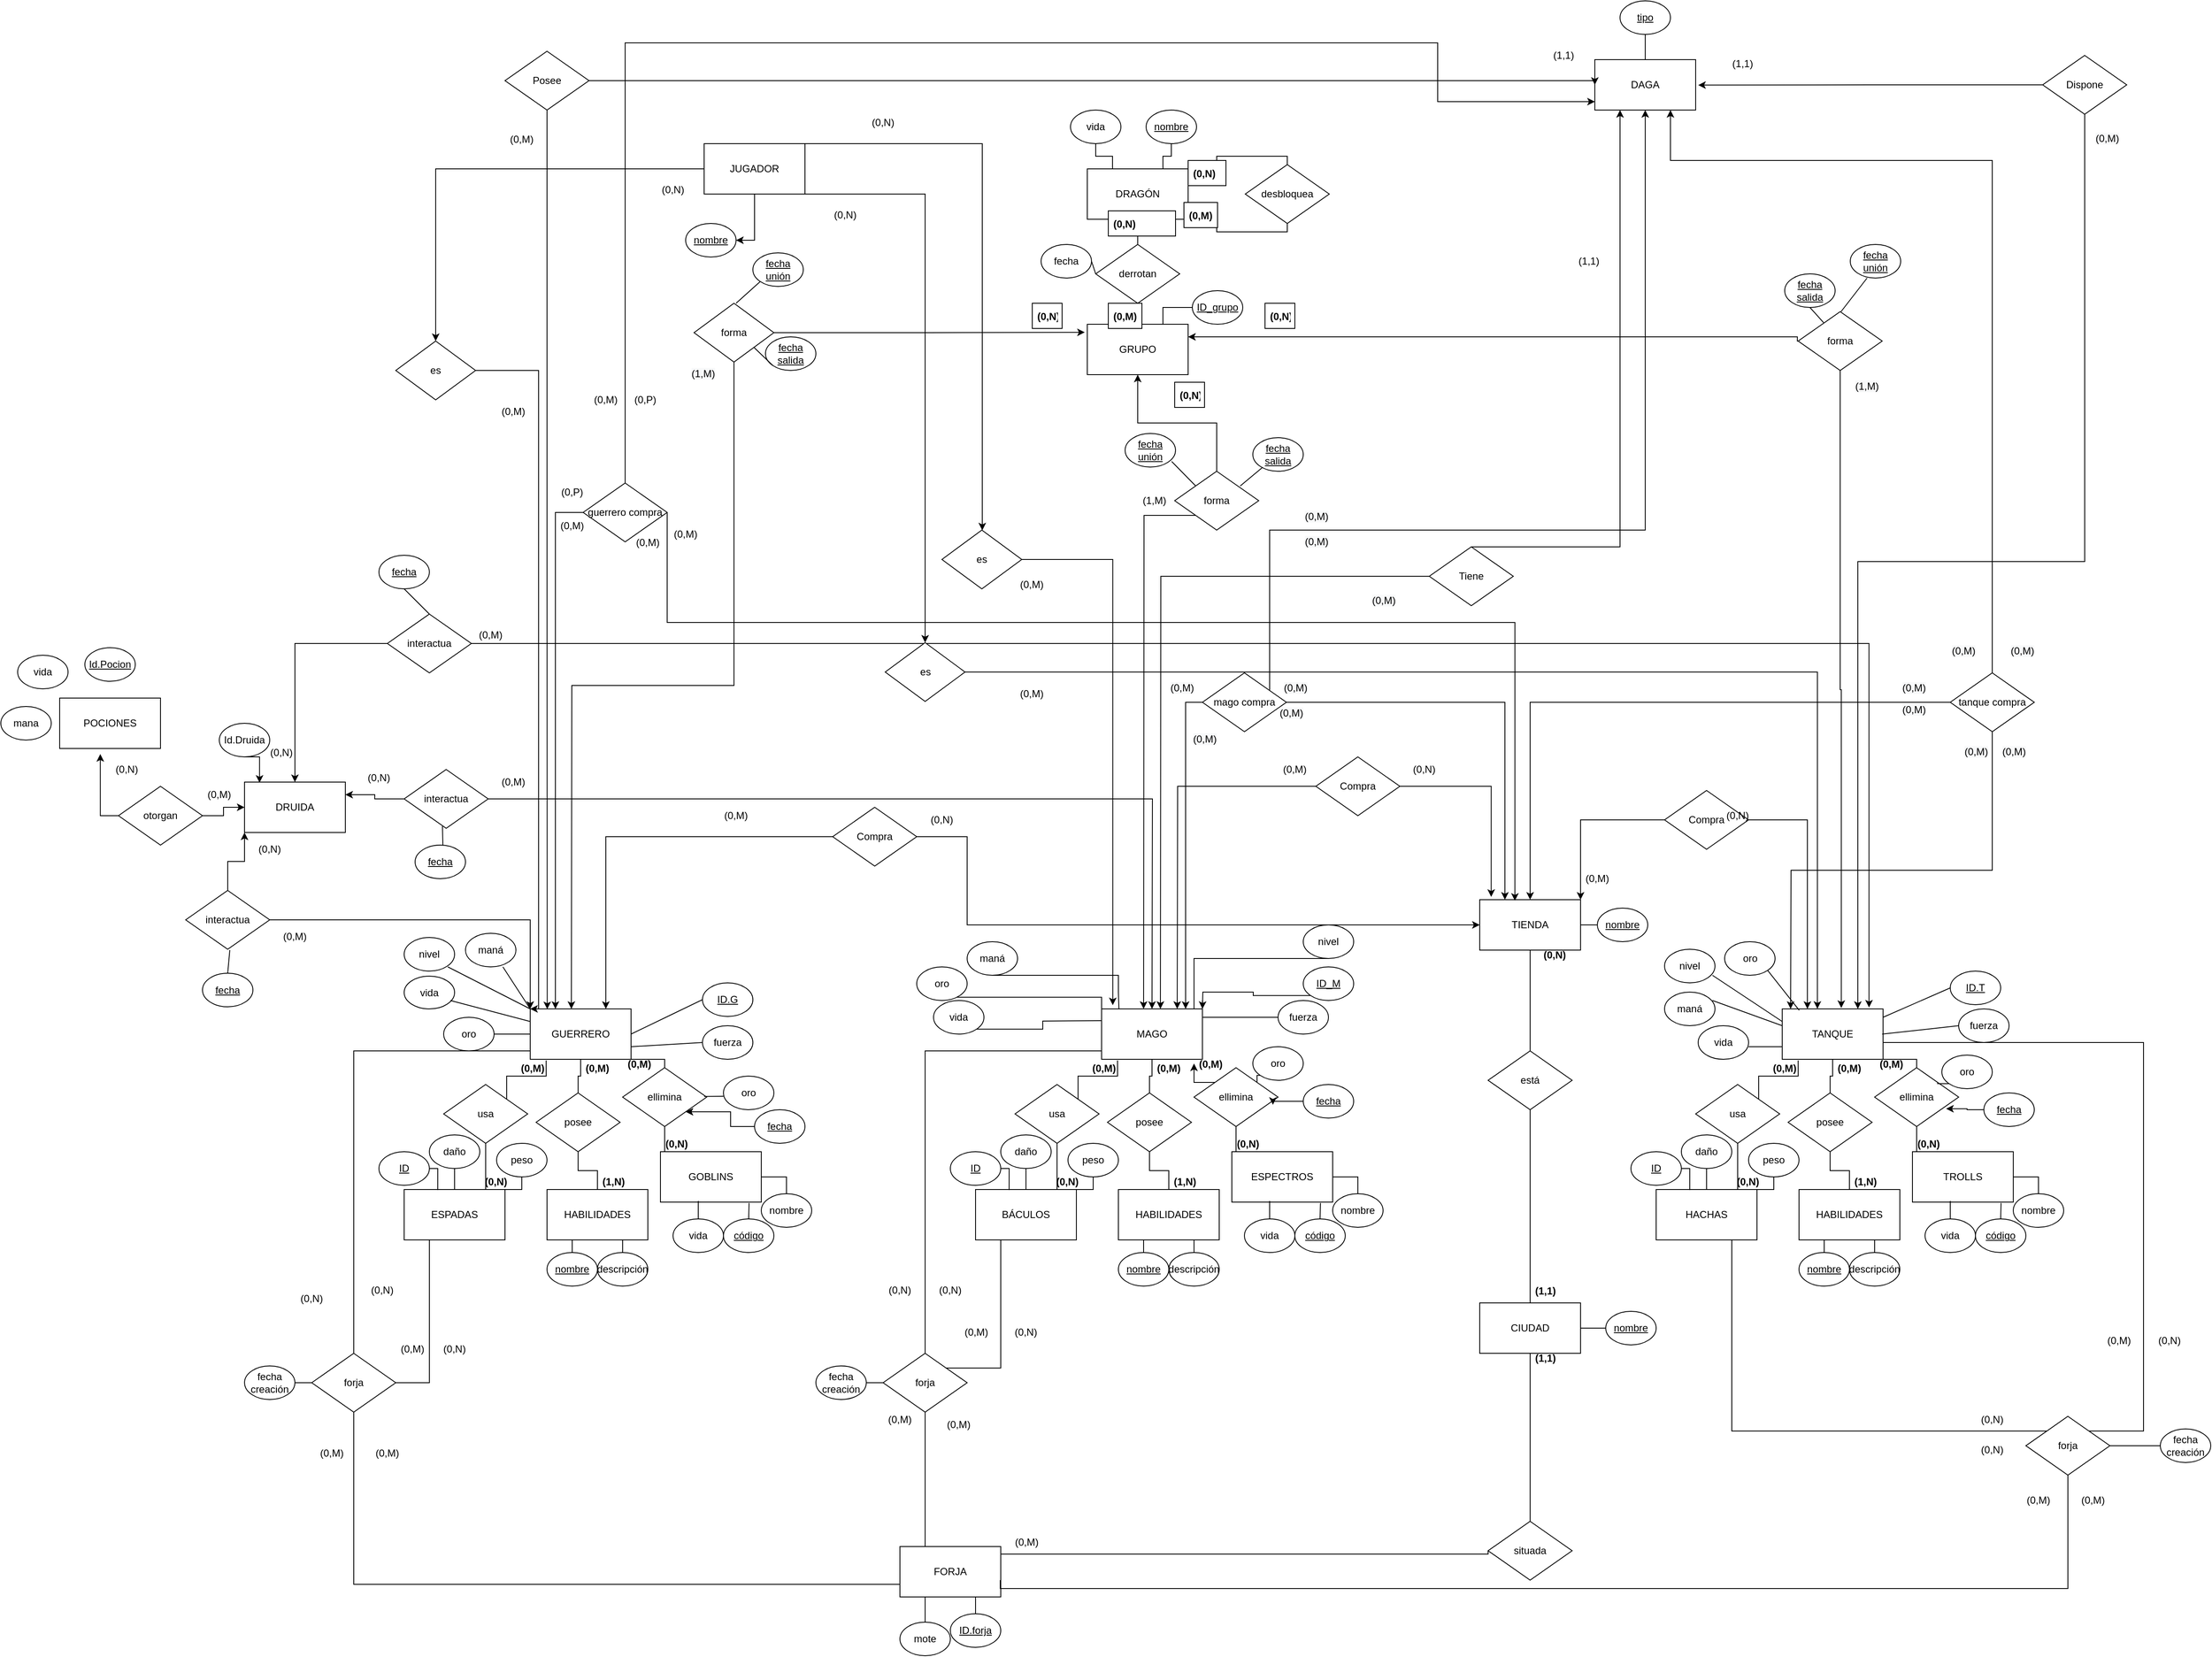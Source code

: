 <mxfile version="15.8.4" type="device"><diagram id="sBED0gY8HlArZd1lPjsC" name="Page-1"><mxGraphModel dx="2858" dy="1134" grid="1" gridSize="10" guides="1" tooltips="1" connect="1" arrows="1" fold="1" page="1" pageScale="1" pageWidth="827" pageHeight="1169" math="0" shadow="0"><root><mxCell id="0"/><mxCell id="1" parent="0"/><mxCell id="wk8u7h3-4buEZGirUSH3-1" value="GOBLINS" style="rounded=0;whiteSpace=wrap;html=1;" parent="1" vertex="1"><mxGeometry x="775" y="1450" width="120" height="60" as="geometry"/></mxCell><mxCell id="wk8u7h3-4buEZGirUSH3-2" value="HABILIDADES" style="rounded=0;whiteSpace=wrap;html=1;" parent="1" vertex="1"><mxGeometry x="640" y="1495" width="120" height="60" as="geometry"/></mxCell><mxCell id="wk8u7h3-4buEZGirUSH3-3" value="usa" style="rhombus;whiteSpace=wrap;html=1;" parent="1" vertex="1"><mxGeometry x="517" y="1370" width="100" height="70" as="geometry"/></mxCell><mxCell id="wk8u7h3-4buEZGirUSH3-4" value="ellimina" style="rhombus;whiteSpace=wrap;html=1;" parent="1" vertex="1"><mxGeometry x="730" y="1350" width="100" height="70" as="geometry"/></mxCell><mxCell id="wk8u7h3-4buEZGirUSH3-5" value="posee" style="rhombus;whiteSpace=wrap;html=1;" parent="1" vertex="1"><mxGeometry x="627" y="1380" width="100" height="70" as="geometry"/></mxCell><mxCell id="wk8u7h3-4buEZGirUSH3-6" value="ESPADAS" style="rounded=0;whiteSpace=wrap;html=1;" parent="1" vertex="1"><mxGeometry x="470" y="1495" width="120" height="60" as="geometry"/></mxCell><mxCell id="wk8u7h3-4buEZGirUSH3-9" value="GUERRERO" style="rounded=0;whiteSpace=wrap;html=1;" parent="1" vertex="1"><mxGeometry x="620" y="1280" width="120" height="60" as="geometry"/></mxCell><mxCell id="wk8u7h3-4buEZGirUSH3-10" value="" style="endArrow=none;html=1;rounded=0;strokeColor=default;edgeStyle=orthogonalEdgeStyle;exitX=1;exitY=1;exitDx=0;exitDy=0;entryX=0.5;entryY=0;entryDx=0;entryDy=0;" parent="1" source="wk8u7h3-4buEZGirUSH3-9" target="wk8u7h3-4buEZGirUSH3-4" edge="1"><mxGeometry width="50" height="50" relative="1" as="geometry"><mxPoint x="750" y="1460" as="sourcePoint"/><mxPoint x="800" y="1410" as="targetPoint"/><Array as="points"><mxPoint x="780" y="1340"/></Array></mxGeometry></mxCell><mxCell id="wk8u7h3-4buEZGirUSH3-11" value="" style="endArrow=none;html=1;rounded=0;strokeColor=default;edgeStyle=orthogonalEdgeStyle;entryX=0.5;entryY=1;entryDx=0;entryDy=0;exitX=0.056;exitY=0;exitDx=0;exitDy=0;exitPerimeter=0;" parent="1" source="wk8u7h3-4buEZGirUSH3-1" target="wk8u7h3-4buEZGirUSH3-4" edge="1"><mxGeometry width="50" height="50" relative="1" as="geometry"><mxPoint x="685" y="1460" as="sourcePoint"/><mxPoint x="740" y="1402.5" as="targetPoint"/><Array as="points"><mxPoint x="780" y="1450"/></Array></mxGeometry></mxCell><mxCell id="wk8u7h3-4buEZGirUSH3-12" value="" style="endArrow=none;html=1;rounded=0;strokeColor=default;edgeStyle=orthogonalEdgeStyle;entryX=0.5;entryY=1;entryDx=0;entryDy=0;exitX=0.5;exitY=0;exitDx=0;exitDy=0;" parent="1" source="wk8u7h3-4buEZGirUSH3-5" target="wk8u7h3-4buEZGirUSH3-9" edge="1"><mxGeometry width="50" height="50" relative="1" as="geometry"><mxPoint x="750" y="1460" as="sourcePoint"/><mxPoint x="800" y="1410" as="targetPoint"/></mxGeometry></mxCell><mxCell id="wk8u7h3-4buEZGirUSH3-13" value="" style="endArrow=none;html=1;rounded=0;strokeColor=default;edgeStyle=orthogonalEdgeStyle;exitX=0.5;exitY=1;exitDx=0;exitDy=0;entryX=0.5;entryY=0;entryDx=0;entryDy=0;" parent="1" source="wk8u7h3-4buEZGirUSH3-5" target="wk8u7h3-4buEZGirUSH3-2" edge="1"><mxGeometry width="50" height="50" relative="1" as="geometry"><mxPoint x="750" y="1460" as="sourcePoint"/><mxPoint x="800" y="1410" as="targetPoint"/></mxGeometry></mxCell><mxCell id="wk8u7h3-4buEZGirUSH3-14" value="" style="endArrow=none;html=1;rounded=0;strokeColor=default;edgeStyle=orthogonalEdgeStyle;entryX=0.158;entryY=1.023;entryDx=0;entryDy=0;exitX=1;exitY=0;exitDx=0;exitDy=0;entryPerimeter=0;" parent="1" source="wk8u7h3-4buEZGirUSH3-3" target="wk8u7h3-4buEZGirUSH3-9" edge="1"><mxGeometry width="50" height="50" relative="1" as="geometry"><mxPoint x="750" y="1460" as="sourcePoint"/><mxPoint x="800" y="1410" as="targetPoint"/><Array as="points"><mxPoint x="592" y="1360"/><mxPoint x="639" y="1360"/></Array></mxGeometry></mxCell><mxCell id="wk8u7h3-4buEZGirUSH3-15" value="" style="endArrow=none;html=1;rounded=0;strokeColor=default;edgeStyle=orthogonalEdgeStyle;entryX=0.5;entryY=1;entryDx=0;entryDy=0;exitX=0.25;exitY=0;exitDx=0;exitDy=0;" parent="1" source="wk8u7h3-4buEZGirUSH3-6" target="wk8u7h3-4buEZGirUSH3-3" edge="1"><mxGeometry width="50" height="50" relative="1" as="geometry"><mxPoint x="610" y="1490" as="sourcePoint"/><mxPoint x="440" y="1255" as="targetPoint"/><Array as="points"><mxPoint x="567" y="1495"/></Array></mxGeometry></mxCell><mxCell id="wk8u7h3-4buEZGirUSH3-16" value="oro" style="ellipse;whiteSpace=wrap;html=1;" parent="1" vertex="1"><mxGeometry x="850" y="1360" width="60" height="40" as="geometry"/></mxCell><mxCell id="wk8u7h3-4buEZGirUSH3-17" value="&lt;u&gt;ID.G&lt;/u&gt;" style="ellipse;whiteSpace=wrap;html=1;" parent="1" vertex="1"><mxGeometry x="825" y="1249" width="60" height="40" as="geometry"/></mxCell><mxCell id="wk8u7h3-4buEZGirUSH3-18" value="maná" style="ellipse;whiteSpace=wrap;html=1;" parent="1" vertex="1"><mxGeometry x="543" y="1190" width="60" height="40" as="geometry"/></mxCell><mxCell id="wk8u7h3-4buEZGirUSH3-19" value="daño" style="ellipse;whiteSpace=wrap;html=1;" parent="1" vertex="1"><mxGeometry x="500" y="1430" width="60" height="40" as="geometry"/></mxCell><mxCell id="wk8u7h3-4buEZGirUSH3-20" value="peso" style="ellipse;whiteSpace=wrap;html=1;" parent="1" vertex="1"><mxGeometry x="580" y="1440" width="60" height="40" as="geometry"/></mxCell><mxCell id="wk8u7h3-4buEZGirUSH3-21" value="&lt;u&gt;ID&lt;/u&gt;" style="ellipse;whiteSpace=wrap;html=1;" parent="1" vertex="1"><mxGeometry x="440" y="1450" width="60" height="40" as="geometry"/></mxCell><mxCell id="wk8u7h3-4buEZGirUSH3-22" value="vida" style="ellipse;whiteSpace=wrap;html=1;" parent="1" vertex="1"><mxGeometry x="790" y="1530" width="60" height="40" as="geometry"/></mxCell><mxCell id="wk8u7h3-4buEZGirUSH3-23" value="&lt;u&gt;código&lt;/u&gt;" style="ellipse;whiteSpace=wrap;html=1;" parent="1" vertex="1"><mxGeometry x="850" y="1530" width="60" height="40" as="geometry"/></mxCell><mxCell id="wk8u7h3-4buEZGirUSH3-24" value="&lt;u&gt;nombre&lt;/u&gt;" style="ellipse;whiteSpace=wrap;html=1;" parent="1" vertex="1"><mxGeometry x="640" y="1570" width="60" height="40" as="geometry"/></mxCell><mxCell id="wk8u7h3-4buEZGirUSH3-25" value="descripción" style="ellipse;whiteSpace=wrap;html=1;" parent="1" vertex="1"><mxGeometry x="700" y="1570" width="60" height="40" as="geometry"/></mxCell><mxCell id="wk8u7h3-4buEZGirUSH3-26" value="vida" style="ellipse;whiteSpace=wrap;html=1;" parent="1" vertex="1"><mxGeometry x="470" y="1241" width="60" height="39" as="geometry"/></mxCell><mxCell id="wk8u7h3-4buEZGirUSH3-31" value="" style="endArrow=none;html=1;rounded=0;strokeColor=default;edgeStyle=orthogonalEdgeStyle;exitX=1;exitY=0.5;exitDx=0;exitDy=0;" parent="1" source="wk8u7h3-4buEZGirUSH3-1" target="wk8u7h3-4buEZGirUSH3-45" edge="1"><mxGeometry width="50" height="50" relative="1" as="geometry"><mxPoint x="865" y="1510" as="sourcePoint"/><mxPoint x="935" y="1470" as="targetPoint"/><Array as="points"><mxPoint x="925" y="1480"/></Array></mxGeometry></mxCell><mxCell id="wk8u7h3-4buEZGirUSH3-32" value="" style="endArrow=none;html=1;rounded=0;strokeColor=default;edgeStyle=orthogonalEdgeStyle;exitX=0.5;exitY=0;exitDx=0;exitDy=0;entryX=0.375;entryY=0.978;entryDx=0;entryDy=0;entryPerimeter=0;" parent="1" source="wk8u7h3-4buEZGirUSH3-22" target="wk8u7h3-4buEZGirUSH3-1" edge="1"><mxGeometry width="50" height="50" relative="1" as="geometry"><mxPoint x="865" y="1510" as="sourcePoint"/><mxPoint x="915" y="1460" as="targetPoint"/></mxGeometry></mxCell><mxCell id="wk8u7h3-4buEZGirUSH3-33" value="" style="endArrow=none;html=1;rounded=0;strokeColor=default;edgeStyle=orthogonalEdgeStyle;entryX=0.879;entryY=1.019;entryDx=0;entryDy=0;entryPerimeter=0;exitX=0.5;exitY=0;exitDx=0;exitDy=0;" parent="1" source="wk8u7h3-4buEZGirUSH3-23" target="wk8u7h3-4buEZGirUSH3-1" edge="1"><mxGeometry width="50" height="50" relative="1" as="geometry"><mxPoint x="875" y="1540" as="sourcePoint"/><mxPoint x="915" y="1460" as="targetPoint"/></mxGeometry></mxCell><mxCell id="wk8u7h3-4buEZGirUSH3-34" value="" style="endArrow=none;html=1;rounded=0;strokeColor=default;edgeStyle=orthogonalEdgeStyle;entryX=0.25;entryY=1;entryDx=0;entryDy=0;exitX=0.5;exitY=0;exitDx=0;exitDy=0;" parent="1" source="wk8u7h3-4buEZGirUSH3-24" target="wk8u7h3-4buEZGirUSH3-2" edge="1"><mxGeometry width="50" height="50" relative="1" as="geometry"><mxPoint x="810" y="1660" as="sourcePoint"/><mxPoint x="860" y="1610" as="targetPoint"/></mxGeometry></mxCell><mxCell id="wk8u7h3-4buEZGirUSH3-35" value="" style="endArrow=none;html=1;rounded=0;strokeColor=default;edgeStyle=orthogonalEdgeStyle;exitX=0.75;exitY=1;exitDx=0;exitDy=0;entryX=0.5;entryY=0;entryDx=0;entryDy=0;" parent="1" source="wk8u7h3-4buEZGirUSH3-2" target="wk8u7h3-4buEZGirUSH3-25" edge="1"><mxGeometry width="50" height="50" relative="1" as="geometry"><mxPoint x="810" y="1660" as="sourcePoint"/><mxPoint x="860" y="1610" as="targetPoint"/></mxGeometry></mxCell><mxCell id="wk8u7h3-4buEZGirUSH3-36" value="" style="endArrow=none;html=1;rounded=0;strokeColor=default;edgeStyle=orthogonalEdgeStyle;entryX=0.5;entryY=1;entryDx=0;entryDy=0;exitX=1;exitY=0;exitDx=0;exitDy=0;" parent="1" source="wk8u7h3-4buEZGirUSH3-6" target="wk8u7h3-4buEZGirUSH3-20" edge="1"><mxGeometry width="50" height="50" relative="1" as="geometry"><mxPoint x="420" y="1525.0" as="sourcePoint"/><mxPoint x="300" y="1634" as="targetPoint"/><Array as="points"><mxPoint x="610" y="1495"/></Array></mxGeometry></mxCell><mxCell id="wk8u7h3-4buEZGirUSH3-37" value="" style="endArrow=none;html=1;rounded=0;strokeColor=default;edgeStyle=orthogonalEdgeStyle;exitX=0.5;exitY=1;exitDx=0;exitDy=0;" parent="1" source="wk8u7h3-4buEZGirUSH3-19" target="wk8u7h3-4buEZGirUSH3-6" edge="1"><mxGeometry width="50" height="50" relative="1" as="geometry"><mxPoint x="350" y="1505" as="sourcePoint"/><mxPoint x="410" y="1465" as="targetPoint"/><Array as="points"/></mxGeometry></mxCell><mxCell id="wk8u7h3-4buEZGirUSH3-38" value="(0,M)" style="text;strokeColor=none;fillColor=none;align=left;verticalAlign=middle;spacingLeft=4;spacingRight=4;overflow=hidden;points=[[0,0.5],[1,0.5]];portConstraint=eastwest;rotatable=0;fontFamily=Helvetica;fontStyle=1" parent="1" vertex="1"><mxGeometry x="603" y="1335" width="80" height="30" as="geometry"/></mxCell><mxCell id="wk8u7h3-4buEZGirUSH3-39" value="(0,N)" style="text;strokeColor=none;fillColor=none;align=left;verticalAlign=middle;spacingLeft=4;spacingRight=4;overflow=hidden;points=[[0,0.5],[1,0.5]];portConstraint=eastwest;rotatable=0;fontFamily=Helvetica;fontStyle=1" parent="1" vertex="1"><mxGeometry x="560" y="1470" width="43" height="30" as="geometry"/></mxCell><mxCell id="wk8u7h3-4buEZGirUSH3-40" value="(0,M)" style="text;strokeColor=none;fillColor=none;align=left;verticalAlign=middle;spacingLeft=4;spacingRight=4;overflow=hidden;points=[[0,0.5],[1,0.5]];portConstraint=eastwest;rotatable=0;fontFamily=Helvetica;fontStyle=1" parent="1" vertex="1"><mxGeometry x="680" y="1335" width="40" height="30" as="geometry"/></mxCell><mxCell id="wk8u7h3-4buEZGirUSH3-41" value="(1,N)" style="text;strokeColor=none;fillColor=none;align=left;verticalAlign=middle;spacingLeft=4;spacingRight=4;overflow=hidden;points=[[0,0.5],[1,0.5]];portConstraint=eastwest;rotatable=0;fontFamily=Helvetica;fontStyle=1" parent="1" vertex="1"><mxGeometry x="700" y="1470" width="40" height="30" as="geometry"/></mxCell><mxCell id="wk8u7h3-4buEZGirUSH3-42" value="(0,M)" style="text;strokeColor=none;fillColor=none;align=left;verticalAlign=middle;spacingLeft=4;spacingRight=4;overflow=hidden;points=[[0,0.5],[1,0.5]];portConstraint=eastwest;rotatable=0;fontFamily=Helvetica;fontStyle=1" parent="1" vertex="1"><mxGeometry x="730" y="1330" width="40" height="30" as="geometry"/></mxCell><mxCell id="wk8u7h3-4buEZGirUSH3-43" value="(0,N)" style="text;strokeColor=none;fillColor=none;align=left;verticalAlign=middle;spacingLeft=4;spacingRight=4;overflow=hidden;points=[[0,0.5],[1,0.5]];portConstraint=eastwest;rotatable=0;fontFamily=Helvetica;fontStyle=1" parent="1" vertex="1"><mxGeometry x="775" y="1425" width="45" height="30" as="geometry"/></mxCell><mxCell id="wk8u7h3-4buEZGirUSH3-44" value="" style="endArrow=none;html=1;rounded=0;strokeColor=default;edgeStyle=orthogonalEdgeStyle;entryX=1;entryY=0.5;entryDx=0;entryDy=0;exitX=0.333;exitY=0.01;exitDx=0;exitDy=0;exitPerimeter=0;" parent="1" source="wk8u7h3-4buEZGirUSH3-6" target="wk8u7h3-4buEZGirUSH3-21" edge="1"><mxGeometry width="50" height="50" relative="1" as="geometry"><mxPoint x="350" y="1485" as="sourcePoint"/><mxPoint x="400" y="1565" as="targetPoint"/><Array as="points"><mxPoint x="510" y="1470"/></Array></mxGeometry></mxCell><mxCell id="wk8u7h3-4buEZGirUSH3-45" value="nombre" style="ellipse;whiteSpace=wrap;html=1;" parent="1" vertex="1"><mxGeometry x="895" y="1500" width="60" height="40" as="geometry"/></mxCell><mxCell id="wk8u7h3-4buEZGirUSH3-47" value="oro" style="ellipse;whiteSpace=wrap;html=1;" parent="1" vertex="1"><mxGeometry x="517" y="1290" width="60" height="40" as="geometry"/></mxCell><mxCell id="wk8u7h3-4buEZGirUSH3-48" value="nivel" style="ellipse;whiteSpace=wrap;html=1;" parent="1" vertex="1"><mxGeometry x="470" y="1195" width="60" height="40" as="geometry"/></mxCell><mxCell id="wk8u7h3-4buEZGirUSH3-49" value="fuerza" style="ellipse;whiteSpace=wrap;html=1;" parent="1" vertex="1"><mxGeometry x="825" y="1300" width="60" height="40" as="geometry"/></mxCell><mxCell id="wk8u7h3-4buEZGirUSH3-54" value="ESPECTROS" style="rounded=0;whiteSpace=wrap;html=1;" parent="1" vertex="1"><mxGeometry x="1455" y="1450" width="120" height="60" as="geometry"/></mxCell><mxCell id="wk8u7h3-4buEZGirUSH3-55" value="HABILIDADES" style="rounded=0;whiteSpace=wrap;html=1;" parent="1" vertex="1"><mxGeometry x="1320" y="1495" width="120" height="60" as="geometry"/></mxCell><mxCell id="wk8u7h3-4buEZGirUSH3-56" value="usa" style="rhombus;whiteSpace=wrap;html=1;" parent="1" vertex="1"><mxGeometry x="1197" y="1370" width="100" height="70" as="geometry"/></mxCell><mxCell id="gwRPFE-fXBLbtHsqAFMw-12" style="edgeStyle=orthogonalEdgeStyle;rounded=0;orthogonalLoop=1;jettySize=auto;html=1;exitX=0;exitY=0;exitDx=0;exitDy=0;entryX=0;entryY=0.5;entryDx=0;entryDy=0;" parent="1" source="wk8u7h3-4buEZGirUSH3-57" target="wk8u7h3-4buEZGirUSH3-93" edge="1"><mxGeometry relative="1" as="geometry"/></mxCell><mxCell id="wk8u7h3-4buEZGirUSH3-57" value="ellimina" style="rhombus;whiteSpace=wrap;html=1;" parent="1" vertex="1"><mxGeometry x="1410" y="1350" width="100" height="70" as="geometry"/></mxCell><mxCell id="wk8u7h3-4buEZGirUSH3-58" value="posee" style="rhombus;whiteSpace=wrap;html=1;" parent="1" vertex="1"><mxGeometry x="1307" y="1380" width="100" height="70" as="geometry"/></mxCell><mxCell id="wk8u7h3-4buEZGirUSH3-59" value="BÁCULOS" style="rounded=0;whiteSpace=wrap;html=1;" parent="1" vertex="1"><mxGeometry x="1150" y="1495" width="120" height="60" as="geometry"/></mxCell><mxCell id="wk8u7h3-4buEZGirUSH3-60" value="MAGO" style="rounded=0;whiteSpace=wrap;html=1;" parent="1" vertex="1"><mxGeometry x="1300" y="1280" width="120" height="60" as="geometry"/></mxCell><mxCell id="wk8u7h3-4buEZGirUSH3-62" value="" style="endArrow=none;html=1;rounded=0;strokeColor=default;edgeStyle=orthogonalEdgeStyle;entryX=0.5;entryY=1;entryDx=0;entryDy=0;exitX=0.056;exitY=0;exitDx=0;exitDy=0;exitPerimeter=0;" parent="1" source="wk8u7h3-4buEZGirUSH3-54" target="wk8u7h3-4buEZGirUSH3-57" edge="1"><mxGeometry width="50" height="50" relative="1" as="geometry"><mxPoint x="1365" y="1460" as="sourcePoint"/><mxPoint x="1420" y="1402.5" as="targetPoint"/><Array as="points"><mxPoint x="1460" y="1450"/></Array></mxGeometry></mxCell><mxCell id="wk8u7h3-4buEZGirUSH3-63" value="" style="endArrow=none;html=1;rounded=0;strokeColor=default;edgeStyle=orthogonalEdgeStyle;entryX=0.5;entryY=1;entryDx=0;entryDy=0;exitX=0.5;exitY=0;exitDx=0;exitDy=0;" parent="1" source="wk8u7h3-4buEZGirUSH3-58" target="wk8u7h3-4buEZGirUSH3-60" edge="1"><mxGeometry width="50" height="50" relative="1" as="geometry"><mxPoint x="1430" y="1460" as="sourcePoint"/><mxPoint x="1480" y="1410" as="targetPoint"/></mxGeometry></mxCell><mxCell id="wk8u7h3-4buEZGirUSH3-64" value="" style="endArrow=none;html=1;rounded=0;strokeColor=default;edgeStyle=orthogonalEdgeStyle;exitX=0.5;exitY=1;exitDx=0;exitDy=0;entryX=0.5;entryY=0;entryDx=0;entryDy=0;" parent="1" source="wk8u7h3-4buEZGirUSH3-58" target="wk8u7h3-4buEZGirUSH3-55" edge="1"><mxGeometry width="50" height="50" relative="1" as="geometry"><mxPoint x="1430" y="1460" as="sourcePoint"/><mxPoint x="1480" y="1410" as="targetPoint"/></mxGeometry></mxCell><mxCell id="wk8u7h3-4buEZGirUSH3-65" value="" style="endArrow=none;html=1;rounded=0;strokeColor=default;edgeStyle=orthogonalEdgeStyle;entryX=0.158;entryY=1.023;entryDx=0;entryDy=0;exitX=1;exitY=0;exitDx=0;exitDy=0;entryPerimeter=0;" parent="1" source="wk8u7h3-4buEZGirUSH3-56" target="wk8u7h3-4buEZGirUSH3-60" edge="1"><mxGeometry width="50" height="50" relative="1" as="geometry"><mxPoint x="1430" y="1460" as="sourcePoint"/><mxPoint x="1480" y="1410" as="targetPoint"/><Array as="points"><mxPoint x="1272" y="1360"/><mxPoint x="1319" y="1360"/></Array></mxGeometry></mxCell><mxCell id="wk8u7h3-4buEZGirUSH3-66" value="" style="endArrow=none;html=1;rounded=0;strokeColor=default;edgeStyle=orthogonalEdgeStyle;entryX=0.5;entryY=1;entryDx=0;entryDy=0;exitX=0.25;exitY=0;exitDx=0;exitDy=0;" parent="1" source="wk8u7h3-4buEZGirUSH3-59" target="wk8u7h3-4buEZGirUSH3-56" edge="1"><mxGeometry width="50" height="50" relative="1" as="geometry"><mxPoint x="1290" y="1490" as="sourcePoint"/><mxPoint x="1120" y="1255" as="targetPoint"/><Array as="points"><mxPoint x="1247" y="1495"/></Array></mxGeometry></mxCell><mxCell id="wk8u7h3-4buEZGirUSH3-67" value="oro" style="ellipse;whiteSpace=wrap;html=1;" parent="1" vertex="1"><mxGeometry x="1480" y="1325" width="60" height="40" as="geometry"/></mxCell><mxCell id="wk8u7h3-4buEZGirUSH3-285" style="edgeStyle=orthogonalEdgeStyle;rounded=0;orthogonalLoop=1;jettySize=auto;html=1;exitX=0;exitY=1;exitDx=0;exitDy=0;" parent="1" source="wk8u7h3-4buEZGirUSH3-68" edge="1"><mxGeometry relative="1" as="geometry"><mxPoint x="1420.0" y="1280" as="targetPoint"/></mxGeometry></mxCell><mxCell id="wk8u7h3-4buEZGirUSH3-68" value="&lt;u&gt;ID_M&lt;/u&gt;" style="ellipse;whiteSpace=wrap;html=1;" parent="1" vertex="1"><mxGeometry x="1540" y="1230" width="60" height="40" as="geometry"/></mxCell><mxCell id="wk8u7h3-4buEZGirUSH3-69" value="maná" style="ellipse;whiteSpace=wrap;html=1;" parent="1" vertex="1"><mxGeometry x="1140" y="1200" width="60" height="40" as="geometry"/></mxCell><mxCell id="wk8u7h3-4buEZGirUSH3-70" value="daño" style="ellipse;whiteSpace=wrap;html=1;" parent="1" vertex="1"><mxGeometry x="1180" y="1430" width="60" height="40" as="geometry"/></mxCell><mxCell id="wk8u7h3-4buEZGirUSH3-71" value="peso" style="ellipse;whiteSpace=wrap;html=1;" parent="1" vertex="1"><mxGeometry x="1260" y="1440" width="60" height="40" as="geometry"/></mxCell><mxCell id="wk8u7h3-4buEZGirUSH3-72" value="&lt;u&gt;ID&lt;/u&gt;" style="ellipse;whiteSpace=wrap;html=1;" parent="1" vertex="1"><mxGeometry x="1120" y="1450" width="60" height="40" as="geometry"/></mxCell><mxCell id="wk8u7h3-4buEZGirUSH3-73" value="vida" style="ellipse;whiteSpace=wrap;html=1;" parent="1" vertex="1"><mxGeometry x="1470" y="1530" width="60" height="40" as="geometry"/></mxCell><mxCell id="wk8u7h3-4buEZGirUSH3-74" value="&lt;u&gt;código&lt;/u&gt;" style="ellipse;whiteSpace=wrap;html=1;" parent="1" vertex="1"><mxGeometry x="1530" y="1530" width="60" height="40" as="geometry"/></mxCell><mxCell id="wk8u7h3-4buEZGirUSH3-75" value="&lt;u&gt;nombre&lt;/u&gt;" style="ellipse;whiteSpace=wrap;html=1;" parent="1" vertex="1"><mxGeometry x="1320" y="1570" width="60" height="40" as="geometry"/></mxCell><mxCell id="wk8u7h3-4buEZGirUSH3-76" value="descripción" style="ellipse;whiteSpace=wrap;html=1;" parent="1" vertex="1"><mxGeometry x="1380" y="1570" width="60" height="40" as="geometry"/></mxCell><mxCell id="wk8u7h3-4buEZGirUSH3-77" value="vida" style="ellipse;whiteSpace=wrap;html=1;" parent="1" vertex="1"><mxGeometry x="1100" y="1270" width="60" height="40" as="geometry"/></mxCell><mxCell id="wk8u7h3-4buEZGirUSH3-78" value="" style="endArrow=none;html=1;rounded=0;strokeColor=default;edgeStyle=orthogonalEdgeStyle;exitX=1;exitY=0;exitDx=0;exitDy=0;entryX=0;entryY=1;entryDx=0;entryDy=0;" parent="1" source="wk8u7h3-4buEZGirUSH3-57" target="wk8u7h3-4buEZGirUSH3-67" edge="1"><mxGeometry width="50" height="50" relative="1" as="geometry"><mxPoint x="1570" y="1340" as="sourcePoint"/><mxPoint x="1620" y="1290" as="targetPoint"/><Array as="points"><mxPoint x="1485" y="1359"/></Array></mxGeometry></mxCell><mxCell id="wk8u7h3-4buEZGirUSH3-80" value="" style="endArrow=none;html=1;rounded=0;strokeColor=default;edgeStyle=orthogonalEdgeStyle;exitX=0.5;exitY=1;exitDx=0;exitDy=0;entryX=0.172;entryY=-0.002;entryDx=0;entryDy=0;entryPerimeter=0;" parent="1" source="wk8u7h3-4buEZGirUSH3-69" target="wk8u7h3-4buEZGirUSH3-60" edge="1"><mxGeometry width="50" height="50" relative="1" as="geometry"><mxPoint x="1380" y="1300" as="sourcePoint"/><mxPoint x="1430" y="1250" as="targetPoint"/><Array as="points"><mxPoint x="1320" y="1260"/><mxPoint x="1321" y="1260"/></Array></mxGeometry></mxCell><mxCell id="wk8u7h3-4buEZGirUSH3-81" value="" style="endArrow=none;html=1;rounded=0;strokeColor=default;edgeStyle=orthogonalEdgeStyle;exitX=1;exitY=1;exitDx=0;exitDy=0;" parent="1" source="wk8u7h3-4buEZGirUSH3-77" edge="1"><mxGeometry width="50" height="50" relative="1" as="geometry"><mxPoint x="1380" y="1300" as="sourcePoint"/><mxPoint x="1300" y="1294" as="targetPoint"/></mxGeometry></mxCell><mxCell id="wk8u7h3-4buEZGirUSH3-82" value="" style="endArrow=none;html=1;rounded=0;strokeColor=default;edgeStyle=orthogonalEdgeStyle;exitX=1;exitY=0.5;exitDx=0;exitDy=0;" parent="1" source="wk8u7h3-4buEZGirUSH3-54" target="wk8u7h3-4buEZGirUSH3-96" edge="1"><mxGeometry width="50" height="50" relative="1" as="geometry"><mxPoint x="1545" y="1510" as="sourcePoint"/><mxPoint x="1615" y="1470" as="targetPoint"/><Array as="points"><mxPoint x="1605" y="1480"/></Array></mxGeometry></mxCell><mxCell id="wk8u7h3-4buEZGirUSH3-83" value="" style="endArrow=none;html=1;rounded=0;strokeColor=default;edgeStyle=orthogonalEdgeStyle;exitX=0.5;exitY=0;exitDx=0;exitDy=0;entryX=0.375;entryY=0.978;entryDx=0;entryDy=0;entryPerimeter=0;" parent="1" source="wk8u7h3-4buEZGirUSH3-73" target="wk8u7h3-4buEZGirUSH3-54" edge="1"><mxGeometry width="50" height="50" relative="1" as="geometry"><mxPoint x="1545" y="1510" as="sourcePoint"/><mxPoint x="1595" y="1460" as="targetPoint"/></mxGeometry></mxCell><mxCell id="wk8u7h3-4buEZGirUSH3-84" value="" style="endArrow=none;html=1;rounded=0;strokeColor=default;edgeStyle=orthogonalEdgeStyle;entryX=0.879;entryY=1.019;entryDx=0;entryDy=0;entryPerimeter=0;exitX=0.5;exitY=0;exitDx=0;exitDy=0;" parent="1" source="wk8u7h3-4buEZGirUSH3-74" target="wk8u7h3-4buEZGirUSH3-54" edge="1"><mxGeometry width="50" height="50" relative="1" as="geometry"><mxPoint x="1555" y="1540" as="sourcePoint"/><mxPoint x="1595" y="1460" as="targetPoint"/></mxGeometry></mxCell><mxCell id="wk8u7h3-4buEZGirUSH3-85" value="" style="endArrow=none;html=1;rounded=0;strokeColor=default;edgeStyle=orthogonalEdgeStyle;entryX=0.25;entryY=1;entryDx=0;entryDy=0;exitX=0.5;exitY=0;exitDx=0;exitDy=0;" parent="1" source="wk8u7h3-4buEZGirUSH3-75" target="wk8u7h3-4buEZGirUSH3-55" edge="1"><mxGeometry width="50" height="50" relative="1" as="geometry"><mxPoint x="1490" y="1660" as="sourcePoint"/><mxPoint x="1540" y="1610" as="targetPoint"/></mxGeometry></mxCell><mxCell id="wk8u7h3-4buEZGirUSH3-86" value="" style="endArrow=none;html=1;rounded=0;strokeColor=default;edgeStyle=orthogonalEdgeStyle;exitX=0.75;exitY=1;exitDx=0;exitDy=0;entryX=0.5;entryY=0;entryDx=0;entryDy=0;" parent="1" source="wk8u7h3-4buEZGirUSH3-55" target="wk8u7h3-4buEZGirUSH3-76" edge="1"><mxGeometry width="50" height="50" relative="1" as="geometry"><mxPoint x="1490" y="1660" as="sourcePoint"/><mxPoint x="1540" y="1610" as="targetPoint"/></mxGeometry></mxCell><mxCell id="wk8u7h3-4buEZGirUSH3-87" value="" style="endArrow=none;html=1;rounded=0;strokeColor=default;edgeStyle=orthogonalEdgeStyle;entryX=0.5;entryY=1;entryDx=0;entryDy=0;exitX=1;exitY=0;exitDx=0;exitDy=0;" parent="1" source="wk8u7h3-4buEZGirUSH3-59" target="wk8u7h3-4buEZGirUSH3-71" edge="1"><mxGeometry width="50" height="50" relative="1" as="geometry"><mxPoint x="1100" y="1525.0" as="sourcePoint"/><mxPoint x="980" y="1634" as="targetPoint"/><Array as="points"><mxPoint x="1290" y="1495"/></Array></mxGeometry></mxCell><mxCell id="wk8u7h3-4buEZGirUSH3-88" value="" style="endArrow=none;html=1;rounded=0;strokeColor=default;edgeStyle=orthogonalEdgeStyle;exitX=0.5;exitY=1;exitDx=0;exitDy=0;" parent="1" source="wk8u7h3-4buEZGirUSH3-70" target="wk8u7h3-4buEZGirUSH3-59" edge="1"><mxGeometry width="50" height="50" relative="1" as="geometry"><mxPoint x="1030" y="1505" as="sourcePoint"/><mxPoint x="1090" y="1465" as="targetPoint"/><Array as="points"/></mxGeometry></mxCell><mxCell id="wk8u7h3-4buEZGirUSH3-89" value="(0,M)" style="text;strokeColor=none;fillColor=none;align=left;verticalAlign=middle;spacingLeft=4;spacingRight=4;overflow=hidden;points=[[0,0.5],[1,0.5]];portConstraint=eastwest;rotatable=0;fontFamily=Helvetica;fontStyle=1" parent="1" vertex="1"><mxGeometry x="1283" y="1335" width="80" height="30" as="geometry"/></mxCell><mxCell id="wk8u7h3-4buEZGirUSH3-90" value="(0,N)" style="text;strokeColor=none;fillColor=none;align=left;verticalAlign=middle;spacingLeft=4;spacingRight=4;overflow=hidden;points=[[0,0.5],[1,0.5]];portConstraint=eastwest;rotatable=0;fontFamily=Helvetica;fontStyle=1" parent="1" vertex="1"><mxGeometry x="1240" y="1470" width="43" height="30" as="geometry"/></mxCell><mxCell id="wk8u7h3-4buEZGirUSH3-91" value="(0,M)" style="text;strokeColor=none;fillColor=none;align=left;verticalAlign=middle;spacingLeft=4;spacingRight=4;overflow=hidden;points=[[0,0.5],[1,0.5]];portConstraint=eastwest;rotatable=0;fontFamily=Helvetica;fontStyle=1" parent="1" vertex="1"><mxGeometry x="1360" y="1335" width="40" height="30" as="geometry"/></mxCell><mxCell id="wk8u7h3-4buEZGirUSH3-92" value="(1,N)" style="text;strokeColor=none;fillColor=none;align=left;verticalAlign=middle;spacingLeft=4;spacingRight=4;overflow=hidden;points=[[0,0.5],[1,0.5]];portConstraint=eastwest;rotatable=0;fontFamily=Helvetica;fontStyle=1" parent="1" vertex="1"><mxGeometry x="1380" y="1470" width="40" height="30" as="geometry"/></mxCell><mxCell id="wk8u7h3-4buEZGirUSH3-93" value="(0,M)" style="text;strokeColor=none;fillColor=none;align=left;verticalAlign=middle;spacingLeft=4;spacingRight=4;overflow=hidden;points=[[0,0.5],[1,0.5]];portConstraint=eastwest;rotatable=0;fontFamily=Helvetica;fontStyle=1" parent="1" vertex="1"><mxGeometry x="1410" y="1330" width="40" height="30" as="geometry"/></mxCell><mxCell id="wk8u7h3-4buEZGirUSH3-94" value="(0,N)" style="text;strokeColor=none;fillColor=none;align=left;verticalAlign=middle;spacingLeft=4;spacingRight=4;overflow=hidden;points=[[0,0.5],[1,0.5]];portConstraint=eastwest;rotatable=0;fontFamily=Helvetica;fontStyle=1" parent="1" vertex="1"><mxGeometry x="1455" y="1425" width="45" height="30" as="geometry"/></mxCell><mxCell id="wk8u7h3-4buEZGirUSH3-95" value="" style="endArrow=none;html=1;rounded=0;strokeColor=default;edgeStyle=orthogonalEdgeStyle;entryX=1;entryY=0.5;entryDx=0;entryDy=0;exitX=0.333;exitY=0.01;exitDx=0;exitDy=0;exitPerimeter=0;" parent="1" source="wk8u7h3-4buEZGirUSH3-59" target="wk8u7h3-4buEZGirUSH3-72" edge="1"><mxGeometry width="50" height="50" relative="1" as="geometry"><mxPoint x="1030" y="1485" as="sourcePoint"/><mxPoint x="1080" y="1565" as="targetPoint"/><Array as="points"><mxPoint x="1190" y="1470"/></Array></mxGeometry></mxCell><mxCell id="wk8u7h3-4buEZGirUSH3-96" value="nombre" style="ellipse;whiteSpace=wrap;html=1;" parent="1" vertex="1"><mxGeometry x="1575" y="1500" width="60" height="40" as="geometry"/></mxCell><mxCell id="wk8u7h3-4buEZGirUSH3-98" value="oro" style="ellipse;whiteSpace=wrap;html=1;" parent="1" vertex="1"><mxGeometry x="1080" y="1230" width="60" height="40" as="geometry"/></mxCell><mxCell id="wk8u7h3-4buEZGirUSH3-99" value="nivel" style="ellipse;whiteSpace=wrap;html=1;" parent="1" vertex="1"><mxGeometry x="1540" y="1180" width="60" height="40" as="geometry"/></mxCell><mxCell id="wk8u7h3-4buEZGirUSH3-100" value="fuerza" style="ellipse;whiteSpace=wrap;html=1;" parent="1" vertex="1"><mxGeometry x="1510" y="1270" width="60" height="40" as="geometry"/></mxCell><mxCell id="wk8u7h3-4buEZGirUSH3-101" value="" style="endArrow=none;html=1;rounded=0;strokeColor=default;edgeStyle=orthogonalEdgeStyle;exitX=0;exitY=0.5;exitDx=0;exitDy=0;entryX=1;entryY=0;entryDx=0;entryDy=0;" parent="1" source="wk8u7h3-4buEZGirUSH3-100" target="wk8u7h3-4buEZGirUSH3-60" edge="1"><mxGeometry width="50" height="50" relative="1" as="geometry"><mxPoint x="1428.889" y="1274.21" as="sourcePoint"/><mxPoint x="1430" y="1280" as="targetPoint"/><Array as="points"><mxPoint x="1420" y="1270"/><mxPoint x="1420" y="1270"/></Array></mxGeometry></mxCell><mxCell id="wk8u7h3-4buEZGirUSH3-103" value="" style="endArrow=none;html=1;rounded=0;strokeColor=default;edgeStyle=orthogonalEdgeStyle;exitX=0.5;exitY=1;exitDx=0;exitDy=0;entryX=0.325;entryY=0.016;entryDx=0;entryDy=0;entryPerimeter=0;" parent="1" source="wk8u7h3-4buEZGirUSH3-99" target="wk8u7h3-4buEZGirUSH3-60" edge="1"><mxGeometry width="50" height="50" relative="1" as="geometry"><mxPoint x="1410" y="1250" as="sourcePoint"/><mxPoint x="1409.96" y="1290.24" as="targetPoint"/><Array as="points"><mxPoint x="1410" y="1220"/><mxPoint x="1410" y="1280"/><mxPoint x="1339" y="1280"/></Array></mxGeometry></mxCell><mxCell id="wk8u7h3-4buEZGirUSH3-104" value="" style="endArrow=none;html=1;rounded=0;strokeColor=default;edgeStyle=orthogonalEdgeStyle;exitX=0.802;exitY=0.902;exitDx=0;exitDy=0;entryX=0;entryY=0;entryDx=0;entryDy=0;exitPerimeter=0;" parent="1" source="wk8u7h3-4buEZGirUSH3-98" target="wk8u7h3-4buEZGirUSH3-60" edge="1"><mxGeometry width="50" height="50" relative="1" as="geometry"><mxPoint x="1330" y="1250" as="sourcePoint"/><mxPoint x="1330.64" y="1289.88" as="targetPoint"/><Array as="points"><mxPoint x="1300" y="1266"/></Array></mxGeometry></mxCell><mxCell id="wk8u7h3-4buEZGirUSH3-105" value="TROLLS" style="rounded=0;whiteSpace=wrap;html=1;" parent="1" vertex="1"><mxGeometry x="2265" y="1450" width="120" height="60" as="geometry"/></mxCell><mxCell id="wk8u7h3-4buEZGirUSH3-106" value="HABILIDADES" style="rounded=0;whiteSpace=wrap;html=1;" parent="1" vertex="1"><mxGeometry x="2130" y="1495" width="120" height="60" as="geometry"/></mxCell><mxCell id="wk8u7h3-4buEZGirUSH3-107" value="usa" style="rhombus;whiteSpace=wrap;html=1;" parent="1" vertex="1"><mxGeometry x="2007" y="1370" width="100" height="70" as="geometry"/></mxCell><mxCell id="wk8u7h3-4buEZGirUSH3-108" value="ellimina" style="rhombus;whiteSpace=wrap;html=1;" parent="1" vertex="1"><mxGeometry x="2220" y="1350" width="100" height="70" as="geometry"/></mxCell><mxCell id="wk8u7h3-4buEZGirUSH3-109" value="posee" style="rhombus;whiteSpace=wrap;html=1;" parent="1" vertex="1"><mxGeometry x="2117" y="1380" width="100" height="70" as="geometry"/></mxCell><mxCell id="wk8u7h3-4buEZGirUSH3-110" value="HACHAS" style="rounded=0;whiteSpace=wrap;html=1;" parent="1" vertex="1"><mxGeometry x="1960" y="1495" width="120" height="60" as="geometry"/></mxCell><mxCell id="wk8u7h3-4buEZGirUSH3-111" value="TANQUE" style="rounded=0;whiteSpace=wrap;html=1;" parent="1" vertex="1"><mxGeometry x="2110" y="1280" width="120" height="60" as="geometry"/></mxCell><mxCell id="wk8u7h3-4buEZGirUSH3-112" value="" style="endArrow=none;html=1;rounded=0;strokeColor=default;edgeStyle=orthogonalEdgeStyle;exitX=1;exitY=1;exitDx=0;exitDy=0;entryX=0.5;entryY=0;entryDx=0;entryDy=0;" parent="1" source="wk8u7h3-4buEZGirUSH3-111" target="wk8u7h3-4buEZGirUSH3-108" edge="1"><mxGeometry width="50" height="50" relative="1" as="geometry"><mxPoint x="2240" y="1460" as="sourcePoint"/><mxPoint x="2290" y="1410" as="targetPoint"/><Array as="points"><mxPoint x="2270" y="1340"/></Array></mxGeometry></mxCell><mxCell id="wk8u7h3-4buEZGirUSH3-113" value="" style="endArrow=none;html=1;rounded=0;strokeColor=default;edgeStyle=orthogonalEdgeStyle;entryX=0.5;entryY=1;entryDx=0;entryDy=0;exitX=0.056;exitY=0;exitDx=0;exitDy=0;exitPerimeter=0;" parent="1" source="wk8u7h3-4buEZGirUSH3-105" target="wk8u7h3-4buEZGirUSH3-108" edge="1"><mxGeometry width="50" height="50" relative="1" as="geometry"><mxPoint x="2175" y="1460" as="sourcePoint"/><mxPoint x="2230" y="1402.5" as="targetPoint"/><Array as="points"><mxPoint x="2270" y="1450"/></Array></mxGeometry></mxCell><mxCell id="wk8u7h3-4buEZGirUSH3-114" value="" style="endArrow=none;html=1;rounded=0;strokeColor=default;edgeStyle=orthogonalEdgeStyle;entryX=0.5;entryY=1;entryDx=0;entryDy=0;exitX=0.5;exitY=0;exitDx=0;exitDy=0;" parent="1" source="wk8u7h3-4buEZGirUSH3-109" target="wk8u7h3-4buEZGirUSH3-111" edge="1"><mxGeometry width="50" height="50" relative="1" as="geometry"><mxPoint x="2240" y="1460" as="sourcePoint"/><mxPoint x="2290" y="1410" as="targetPoint"/></mxGeometry></mxCell><mxCell id="wk8u7h3-4buEZGirUSH3-115" value="" style="endArrow=none;html=1;rounded=0;strokeColor=default;edgeStyle=orthogonalEdgeStyle;exitX=0.5;exitY=1;exitDx=0;exitDy=0;entryX=0.5;entryY=0;entryDx=0;entryDy=0;" parent="1" source="wk8u7h3-4buEZGirUSH3-109" target="wk8u7h3-4buEZGirUSH3-106" edge="1"><mxGeometry width="50" height="50" relative="1" as="geometry"><mxPoint x="2240" y="1460" as="sourcePoint"/><mxPoint x="2290" y="1410" as="targetPoint"/></mxGeometry></mxCell><mxCell id="wk8u7h3-4buEZGirUSH3-116" value="" style="endArrow=none;html=1;rounded=0;strokeColor=default;edgeStyle=orthogonalEdgeStyle;entryX=0.158;entryY=1.023;entryDx=0;entryDy=0;exitX=1;exitY=0;exitDx=0;exitDy=0;entryPerimeter=0;" parent="1" source="wk8u7h3-4buEZGirUSH3-107" target="wk8u7h3-4buEZGirUSH3-111" edge="1"><mxGeometry width="50" height="50" relative="1" as="geometry"><mxPoint x="2240" y="1460" as="sourcePoint"/><mxPoint x="2290" y="1410" as="targetPoint"/><Array as="points"><mxPoint x="2082" y="1360"/><mxPoint x="2129" y="1360"/></Array></mxGeometry></mxCell><mxCell id="wk8u7h3-4buEZGirUSH3-117" value="" style="endArrow=none;html=1;rounded=0;strokeColor=default;edgeStyle=orthogonalEdgeStyle;entryX=0.5;entryY=1;entryDx=0;entryDy=0;exitX=0.25;exitY=0;exitDx=0;exitDy=0;" parent="1" source="wk8u7h3-4buEZGirUSH3-110" target="wk8u7h3-4buEZGirUSH3-107" edge="1"><mxGeometry width="50" height="50" relative="1" as="geometry"><mxPoint x="2100" y="1490" as="sourcePoint"/><mxPoint x="1930" y="1255" as="targetPoint"/><Array as="points"><mxPoint x="2057" y="1495"/></Array></mxGeometry></mxCell><mxCell id="wk8u7h3-4buEZGirUSH3-118" value="oro" style="ellipse;whiteSpace=wrap;html=1;" parent="1" vertex="1"><mxGeometry x="2300" y="1335" width="60" height="40" as="geometry"/></mxCell><mxCell id="wk8u7h3-4buEZGirUSH3-119" value="&lt;u&gt;ID.T&lt;/u&gt;" style="ellipse;whiteSpace=wrap;html=1;" parent="1" vertex="1"><mxGeometry x="2310" y="1235" width="60" height="40" as="geometry"/></mxCell><mxCell id="wk8u7h3-4buEZGirUSH3-120" value="maná" style="ellipse;whiteSpace=wrap;html=1;" parent="1" vertex="1"><mxGeometry x="1970" y="1260" width="60" height="40" as="geometry"/></mxCell><mxCell id="wk8u7h3-4buEZGirUSH3-121" value="daño" style="ellipse;whiteSpace=wrap;html=1;" parent="1" vertex="1"><mxGeometry x="1990" y="1430" width="60" height="40" as="geometry"/></mxCell><mxCell id="wk8u7h3-4buEZGirUSH3-122" value="peso" style="ellipse;whiteSpace=wrap;html=1;" parent="1" vertex="1"><mxGeometry x="2070" y="1440" width="60" height="40" as="geometry"/></mxCell><mxCell id="wk8u7h3-4buEZGirUSH3-123" value="&lt;u&gt;ID&lt;/u&gt;" style="ellipse;whiteSpace=wrap;html=1;" parent="1" vertex="1"><mxGeometry x="1930" y="1450" width="60" height="40" as="geometry"/></mxCell><mxCell id="wk8u7h3-4buEZGirUSH3-124" value="vida" style="ellipse;whiteSpace=wrap;html=1;" parent="1" vertex="1"><mxGeometry x="2280" y="1530" width="60" height="40" as="geometry"/></mxCell><mxCell id="wk8u7h3-4buEZGirUSH3-125" value="&lt;u&gt;código&lt;/u&gt;" style="ellipse;whiteSpace=wrap;html=1;" parent="1" vertex="1"><mxGeometry x="2340" y="1530" width="60" height="40" as="geometry"/></mxCell><mxCell id="wk8u7h3-4buEZGirUSH3-126" value="&lt;u&gt;nombre&lt;/u&gt;" style="ellipse;whiteSpace=wrap;html=1;" parent="1" vertex="1"><mxGeometry x="2130" y="1570" width="60" height="40" as="geometry"/></mxCell><mxCell id="wk8u7h3-4buEZGirUSH3-127" value="descripción" style="ellipse;whiteSpace=wrap;html=1;" parent="1" vertex="1"><mxGeometry x="2190" y="1570" width="60" height="40" as="geometry"/></mxCell><mxCell id="wk8u7h3-4buEZGirUSH3-128" value="vida" style="ellipse;whiteSpace=wrap;html=1;" parent="1" vertex="1"><mxGeometry x="2010" y="1300" width="60" height="40" as="geometry"/></mxCell><mxCell id="wk8u7h3-4buEZGirUSH3-129" value="" style="endArrow=none;html=1;rounded=0;strokeColor=default;edgeStyle=orthogonalEdgeStyle;exitX=1;exitY=0;exitDx=0;exitDy=0;entryX=0;entryY=1;entryDx=0;entryDy=0;" parent="1" source="wk8u7h3-4buEZGirUSH3-108" target="wk8u7h3-4buEZGirUSH3-118" edge="1"><mxGeometry width="50" height="50" relative="1" as="geometry"><mxPoint x="2380" y="1340" as="sourcePoint"/><mxPoint x="2430" y="1290" as="targetPoint"/><Array as="points"><mxPoint x="2295" y="1369"/><mxPoint x="2309" y="1369"/></Array></mxGeometry></mxCell><mxCell id="wk8u7h3-4buEZGirUSH3-133" value="" style="endArrow=none;html=1;rounded=0;strokeColor=default;edgeStyle=orthogonalEdgeStyle;exitX=1;exitY=0.5;exitDx=0;exitDy=0;" parent="1" source="wk8u7h3-4buEZGirUSH3-105" target="wk8u7h3-4buEZGirUSH3-147" edge="1"><mxGeometry width="50" height="50" relative="1" as="geometry"><mxPoint x="2355" y="1510" as="sourcePoint"/><mxPoint x="2425" y="1470" as="targetPoint"/><Array as="points"><mxPoint x="2415" y="1480"/></Array></mxGeometry></mxCell><mxCell id="wk8u7h3-4buEZGirUSH3-134" value="" style="endArrow=none;html=1;rounded=0;strokeColor=default;edgeStyle=orthogonalEdgeStyle;exitX=0.5;exitY=0;exitDx=0;exitDy=0;entryX=0.375;entryY=0.978;entryDx=0;entryDy=0;entryPerimeter=0;" parent="1" source="wk8u7h3-4buEZGirUSH3-124" target="wk8u7h3-4buEZGirUSH3-105" edge="1"><mxGeometry width="50" height="50" relative="1" as="geometry"><mxPoint x="2355" y="1510" as="sourcePoint"/><mxPoint x="2405" y="1460" as="targetPoint"/></mxGeometry></mxCell><mxCell id="wk8u7h3-4buEZGirUSH3-135" value="" style="endArrow=none;html=1;rounded=0;strokeColor=default;edgeStyle=orthogonalEdgeStyle;entryX=0.879;entryY=1.019;entryDx=0;entryDy=0;entryPerimeter=0;exitX=0.5;exitY=0;exitDx=0;exitDy=0;" parent="1" source="wk8u7h3-4buEZGirUSH3-125" target="wk8u7h3-4buEZGirUSH3-105" edge="1"><mxGeometry width="50" height="50" relative="1" as="geometry"><mxPoint x="2365" y="1540" as="sourcePoint"/><mxPoint x="2405" y="1460" as="targetPoint"/></mxGeometry></mxCell><mxCell id="wk8u7h3-4buEZGirUSH3-136" value="" style="endArrow=none;html=1;rounded=0;strokeColor=default;edgeStyle=orthogonalEdgeStyle;entryX=0.25;entryY=1;entryDx=0;entryDy=0;exitX=0.5;exitY=0;exitDx=0;exitDy=0;" parent="1" source="wk8u7h3-4buEZGirUSH3-126" target="wk8u7h3-4buEZGirUSH3-106" edge="1"><mxGeometry width="50" height="50" relative="1" as="geometry"><mxPoint x="2300" y="1660" as="sourcePoint"/><mxPoint x="2350" y="1610" as="targetPoint"/></mxGeometry></mxCell><mxCell id="wk8u7h3-4buEZGirUSH3-137" value="" style="endArrow=none;html=1;rounded=0;strokeColor=default;edgeStyle=orthogonalEdgeStyle;exitX=0.75;exitY=1;exitDx=0;exitDy=0;entryX=0.5;entryY=0;entryDx=0;entryDy=0;" parent="1" source="wk8u7h3-4buEZGirUSH3-106" target="wk8u7h3-4buEZGirUSH3-127" edge="1"><mxGeometry width="50" height="50" relative="1" as="geometry"><mxPoint x="2300" y="1660" as="sourcePoint"/><mxPoint x="2350" y="1610" as="targetPoint"/></mxGeometry></mxCell><mxCell id="wk8u7h3-4buEZGirUSH3-138" value="" style="endArrow=none;html=1;rounded=0;strokeColor=default;edgeStyle=orthogonalEdgeStyle;entryX=0.5;entryY=1;entryDx=0;entryDy=0;exitX=1;exitY=0;exitDx=0;exitDy=0;" parent="1" source="wk8u7h3-4buEZGirUSH3-110" target="wk8u7h3-4buEZGirUSH3-122" edge="1"><mxGeometry width="50" height="50" relative="1" as="geometry"><mxPoint x="1910" y="1525.0" as="sourcePoint"/><mxPoint x="1790" y="1634" as="targetPoint"/><Array as="points"><mxPoint x="2100" y="1495"/></Array></mxGeometry></mxCell><mxCell id="wk8u7h3-4buEZGirUSH3-139" value="" style="endArrow=none;html=1;rounded=0;strokeColor=default;edgeStyle=orthogonalEdgeStyle;exitX=0.5;exitY=1;exitDx=0;exitDy=0;" parent="1" source="wk8u7h3-4buEZGirUSH3-121" target="wk8u7h3-4buEZGirUSH3-110" edge="1"><mxGeometry width="50" height="50" relative="1" as="geometry"><mxPoint x="1840" y="1505" as="sourcePoint"/><mxPoint x="1900" y="1465" as="targetPoint"/><Array as="points"/></mxGeometry></mxCell><mxCell id="wk8u7h3-4buEZGirUSH3-140" value="(0,M)" style="text;strokeColor=none;fillColor=none;align=left;verticalAlign=middle;spacingLeft=4;spacingRight=4;overflow=hidden;points=[[0,0.5],[1,0.5]];portConstraint=eastwest;rotatable=0;fontFamily=Helvetica;fontStyle=1" parent="1" vertex="1"><mxGeometry x="2093" y="1335" width="80" height="30" as="geometry"/></mxCell><mxCell id="wk8u7h3-4buEZGirUSH3-141" value="(0,N)" style="text;strokeColor=none;fillColor=none;align=left;verticalAlign=middle;spacingLeft=4;spacingRight=4;overflow=hidden;points=[[0,0.5],[1,0.5]];portConstraint=eastwest;rotatable=0;fontFamily=Helvetica;fontStyle=1" parent="1" vertex="1"><mxGeometry x="2050" y="1470" width="43" height="30" as="geometry"/></mxCell><mxCell id="wk8u7h3-4buEZGirUSH3-142" value="(0,M)" style="text;strokeColor=none;fillColor=none;align=left;verticalAlign=middle;spacingLeft=4;spacingRight=4;overflow=hidden;points=[[0,0.5],[1,0.5]];portConstraint=eastwest;rotatable=0;fontFamily=Helvetica;fontStyle=1" parent="1" vertex="1"><mxGeometry x="2170" y="1335" width="40" height="30" as="geometry"/></mxCell><mxCell id="wk8u7h3-4buEZGirUSH3-143" value="(1,N)" style="text;strokeColor=none;fillColor=none;align=left;verticalAlign=middle;spacingLeft=4;spacingRight=4;overflow=hidden;points=[[0,0.5],[1,0.5]];portConstraint=eastwest;rotatable=0;fontFamily=Helvetica;fontStyle=1" parent="1" vertex="1"><mxGeometry x="2190" y="1470" width="40" height="30" as="geometry"/></mxCell><mxCell id="wk8u7h3-4buEZGirUSH3-144" value="(0,M)" style="text;strokeColor=none;fillColor=none;align=left;verticalAlign=middle;spacingLeft=4;spacingRight=4;overflow=hidden;points=[[0,0.5],[1,0.5]];portConstraint=eastwest;rotatable=0;fontFamily=Helvetica;fontStyle=1" parent="1" vertex="1"><mxGeometry x="2220" y="1330" width="40" height="30" as="geometry"/></mxCell><mxCell id="wk8u7h3-4buEZGirUSH3-145" value="(0,N)" style="text;strokeColor=none;fillColor=none;align=left;verticalAlign=middle;spacingLeft=4;spacingRight=4;overflow=hidden;points=[[0,0.5],[1,0.5]];portConstraint=eastwest;rotatable=0;fontFamily=Helvetica;fontStyle=1" parent="1" vertex="1"><mxGeometry x="2265" y="1425" width="45" height="30" as="geometry"/></mxCell><mxCell id="wk8u7h3-4buEZGirUSH3-146" value="" style="endArrow=none;html=1;rounded=0;strokeColor=default;edgeStyle=orthogonalEdgeStyle;entryX=1;entryY=0.5;entryDx=0;entryDy=0;exitX=0.333;exitY=0.01;exitDx=0;exitDy=0;exitPerimeter=0;" parent="1" source="wk8u7h3-4buEZGirUSH3-110" target="wk8u7h3-4buEZGirUSH3-123" edge="1"><mxGeometry width="50" height="50" relative="1" as="geometry"><mxPoint x="1840" y="1485" as="sourcePoint"/><mxPoint x="1890" y="1565" as="targetPoint"/><Array as="points"><mxPoint x="2000" y="1470"/></Array></mxGeometry></mxCell><mxCell id="wk8u7h3-4buEZGirUSH3-147" value="nombre" style="ellipse;whiteSpace=wrap;html=1;" parent="1" vertex="1"><mxGeometry x="2385" y="1500" width="60" height="40" as="geometry"/></mxCell><mxCell id="wk8u7h3-4buEZGirUSH3-149" value="oro" style="ellipse;whiteSpace=wrap;html=1;" parent="1" vertex="1"><mxGeometry x="2041.5" y="1200" width="60" height="40" as="geometry"/></mxCell><mxCell id="wk8u7h3-4buEZGirUSH3-150" value="nivel" style="ellipse;whiteSpace=wrap;html=1;" parent="1" vertex="1"><mxGeometry x="1970" y="1209" width="60" height="40" as="geometry"/></mxCell><mxCell id="wk8u7h3-4buEZGirUSH3-151" value="fuerza" style="ellipse;whiteSpace=wrap;html=1;" parent="1" vertex="1"><mxGeometry x="2320" y="1280" width="60" height="40" as="geometry"/></mxCell><mxCell id="wk8u7h3-4buEZGirUSH3-156" value="fecha&lt;br&gt;creación" style="ellipse;whiteSpace=wrap;html=1;" parent="1" vertex="1"><mxGeometry x="280" y="1705" width="60" height="40" as="geometry"/></mxCell><mxCell id="wk8u7h3-4buEZGirUSH3-157" value="forja" style="rhombus;whiteSpace=wrap;html=1;" parent="1" vertex="1"><mxGeometry x="360" y="1690" width="100" height="70" as="geometry"/></mxCell><mxCell id="wk8u7h3-4buEZGirUSH3-158" value="" style="endArrow=none;html=1;rounded=0;strokeColor=default;edgeStyle=orthogonalEdgeStyle;exitX=0;exitY=0.5;exitDx=0;exitDy=0;" parent="1" source="wk8u7h3-4buEZGirUSH3-9" target="wk8u7h3-4buEZGirUSH3-157" edge="1"><mxGeometry width="50" height="50" relative="1" as="geometry"><mxPoint x="620" y="1310" as="sourcePoint"/><mxPoint x="430" y="2300" as="targetPoint"/><Array as="points"><mxPoint x="620" y="1330"/><mxPoint x="410" y="1330"/></Array></mxGeometry></mxCell><mxCell id="wk8u7h3-4buEZGirUSH3-159" value="" style="endArrow=none;html=1;rounded=0;strokeColor=default;edgeStyle=orthogonalEdgeStyle;exitX=0.25;exitY=1;exitDx=0;exitDy=0;entryX=1;entryY=0.5;entryDx=0;entryDy=0;" parent="1" source="wk8u7h3-4buEZGirUSH3-6" target="wk8u7h3-4buEZGirUSH3-157" edge="1"><mxGeometry width="50" height="50" relative="1" as="geometry"><mxPoint x="697" y="1470" as="sourcePoint"/><mxPoint x="720" y="1515" as="targetPoint"/><Array as="points"><mxPoint x="500" y="1725"/></Array></mxGeometry></mxCell><mxCell id="wk8u7h3-4buEZGirUSH3-160" value="" style="endArrow=none;html=1;rounded=0;strokeColor=default;edgeStyle=orthogonalEdgeStyle;entryX=1;entryY=0.5;entryDx=0;entryDy=0;exitX=0;exitY=0.5;exitDx=0;exitDy=0;" parent="1" source="wk8u7h3-4buEZGirUSH3-157" target="wk8u7h3-4buEZGirUSH3-156" edge="1"><mxGeometry width="50" height="50" relative="1" as="geometry"><mxPoint x="680" y="1580" as="sourcePoint"/><mxPoint x="680" y="1565" as="targetPoint"/></mxGeometry></mxCell><mxCell id="wk8u7h3-4buEZGirUSH3-161" value="fecha&lt;br&gt;creación" style="ellipse;whiteSpace=wrap;html=1;" parent="1" vertex="1"><mxGeometry x="960" y="1705" width="60" height="40" as="geometry"/></mxCell><mxCell id="wk8u7h3-4buEZGirUSH3-162" value="forja" style="rhombus;whiteSpace=wrap;html=1;" parent="1" vertex="1"><mxGeometry x="1040" y="1690" width="100" height="70" as="geometry"/></mxCell><mxCell id="wk8u7h3-4buEZGirUSH3-163" value="" style="endArrow=none;html=1;rounded=0;strokeColor=default;edgeStyle=orthogonalEdgeStyle;exitX=0;exitY=0.5;exitDx=0;exitDy=0;" parent="1" source="wk8u7h3-4buEZGirUSH3-60" target="wk8u7h3-4buEZGirUSH3-162" edge="1"><mxGeometry width="50" height="50" relative="1" as="geometry"><mxPoint x="1300" y="1310" as="sourcePoint"/><mxPoint x="1110" y="2300" as="targetPoint"/><Array as="points"><mxPoint x="1300" y="1330"/><mxPoint x="1090" y="1330"/></Array></mxGeometry></mxCell><mxCell id="wk8u7h3-4buEZGirUSH3-164" value="" style="endArrow=none;html=1;rounded=0;strokeColor=default;edgeStyle=orthogonalEdgeStyle;entryX=1;entryY=0;entryDx=0;entryDy=0;" parent="1" source="wk8u7h3-4buEZGirUSH3-59" target="wk8u7h3-4buEZGirUSH3-162" edge="1"><mxGeometry width="50" height="50" relative="1" as="geometry"><mxPoint x="1180" y="1555" as="sourcePoint"/><mxPoint x="1400" y="1515" as="targetPoint"/><Array as="points"><mxPoint x="1180" y="1708"/></Array></mxGeometry></mxCell><mxCell id="wk8u7h3-4buEZGirUSH3-165" value="" style="endArrow=none;html=1;rounded=0;strokeColor=default;edgeStyle=orthogonalEdgeStyle;entryX=1;entryY=0.5;entryDx=0;entryDy=0;exitX=0;exitY=0.5;exitDx=0;exitDy=0;" parent="1" source="wk8u7h3-4buEZGirUSH3-162" target="wk8u7h3-4buEZGirUSH3-161" edge="1"><mxGeometry width="50" height="50" relative="1" as="geometry"><mxPoint x="1360" y="1580" as="sourcePoint"/><mxPoint x="1360" y="1565" as="targetPoint"/></mxGeometry></mxCell><mxCell id="wk8u7h3-4buEZGirUSH3-166" value="fecha&lt;br&gt;creación" style="ellipse;whiteSpace=wrap;html=1;" parent="1" vertex="1"><mxGeometry x="2560" y="1780" width="60" height="40" as="geometry"/></mxCell><mxCell id="wk8u7h3-4buEZGirUSH3-167" value="forja" style="rhombus;whiteSpace=wrap;html=1;" parent="1" vertex="1"><mxGeometry x="2400" y="1765" width="100" height="70" as="geometry"/></mxCell><mxCell id="wk8u7h3-4buEZGirUSH3-168" value="" style="endArrow=none;html=1;rounded=0;strokeColor=default;edgeStyle=orthogonalEdgeStyle;entryX=1;entryY=0;entryDx=0;entryDy=0;" parent="1" source="wk8u7h3-4buEZGirUSH3-111" target="wk8u7h3-4buEZGirUSH3-167" edge="1"><mxGeometry width="50" height="50" relative="1" as="geometry"><mxPoint x="2540" y="1320" as="sourcePoint"/><mxPoint x="2760" y="1590" as="targetPoint"/><Array as="points"><mxPoint x="2540" y="1320"/><mxPoint x="2540" y="1783"/></Array></mxGeometry></mxCell><mxCell id="wk8u7h3-4buEZGirUSH3-169" value="" style="endArrow=none;html=1;rounded=0;strokeColor=default;edgeStyle=orthogonalEdgeStyle;exitX=1;exitY=0.5;exitDx=0;exitDy=0;entryX=0;entryY=0.5;entryDx=0;entryDy=0;" parent="1" source="wk8u7h3-4buEZGirUSH3-167" target="wk8u7h3-4buEZGirUSH3-166" edge="1"><mxGeometry width="50" height="50" relative="1" as="geometry"><mxPoint x="2720" y="1655" as="sourcePoint"/><mxPoint x="2550" y="1798" as="targetPoint"/><Array as="points"><mxPoint x="2550" y="1800"/><mxPoint x="2550" y="1800"/></Array></mxGeometry></mxCell><mxCell id="wk8u7h3-4buEZGirUSH3-170" value="situada" style="rhombus;whiteSpace=wrap;html=1;" parent="1" vertex="1"><mxGeometry x="1760" y="1890" width="100" height="70" as="geometry"/></mxCell><mxCell id="wk8u7h3-4buEZGirUSH3-171" value="FORJA" style="rounded=0;whiteSpace=wrap;html=1;" parent="1" vertex="1"><mxGeometry x="1060" y="1920" width="120" height="60" as="geometry"/></mxCell><mxCell id="wk8u7h3-4buEZGirUSH3-172" value="mote" style="ellipse;whiteSpace=wrap;html=1;" parent="1" vertex="1"><mxGeometry x="1060" y="2010" width="60" height="40" as="geometry"/></mxCell><mxCell id="wk8u7h3-4buEZGirUSH3-173" value="" style="endArrow=none;html=1;rounded=0;strokeColor=default;edgeStyle=orthogonalEdgeStyle;entryX=0.25;entryY=1;entryDx=0;entryDy=0;exitX=0.5;exitY=0;exitDx=0;exitDy=0;" parent="1" source="wk8u7h3-4buEZGirUSH3-172" target="wk8u7h3-4buEZGirUSH3-171" edge="1"><mxGeometry width="50" height="50" relative="1" as="geometry"><mxPoint x="1153" y="2020" as="sourcePoint"/><mxPoint x="1355" y="2020" as="targetPoint"/></mxGeometry></mxCell><mxCell id="wk8u7h3-4buEZGirUSH3-174" value="&lt;u&gt;ID.forja&lt;/u&gt;" style="ellipse;whiteSpace=wrap;html=1;" parent="1" vertex="1"><mxGeometry x="1120" y="2000" width="60" height="40" as="geometry"/></mxCell><mxCell id="wk8u7h3-4buEZGirUSH3-175" value="" style="endArrow=none;html=1;rounded=0;strokeColor=default;edgeStyle=orthogonalEdgeStyle;exitX=0.75;exitY=1;exitDx=0;exitDy=0;entryX=0.5;entryY=0;entryDx=0;entryDy=0;" parent="1" source="wk8u7h3-4buEZGirUSH3-171" target="wk8u7h3-4buEZGirUSH3-174" edge="1"><mxGeometry width="50" height="50" relative="1" as="geometry"><mxPoint x="1205" y="2070" as="sourcePoint"/><mxPoint x="1255" y="2020" as="targetPoint"/></mxGeometry></mxCell><mxCell id="wk8u7h3-4buEZGirUSH3-176" value="" style="endArrow=none;html=1;rounded=0;strokeColor=default;edgeStyle=orthogonalEdgeStyle;entryX=0;entryY=0.75;entryDx=0;entryDy=0;exitX=0.5;exitY=1;exitDx=0;exitDy=0;" parent="1" source="wk8u7h3-4buEZGirUSH3-157" target="wk8u7h3-4buEZGirUSH3-171" edge="1"><mxGeometry width="50" height="50" relative="1" as="geometry"><mxPoint x="398.333" y="1965" as="sourcePoint"/><mxPoint x="1145" y="1990" as="targetPoint"/></mxGeometry></mxCell><mxCell id="wk8u7h3-4buEZGirUSH3-177" value="" style="endArrow=none;html=1;rounded=0;strokeColor=default;edgeStyle=orthogonalEdgeStyle;entryX=0.5;entryY=1;entryDx=0;entryDy=0;exitX=0.25;exitY=0;exitDx=0;exitDy=0;" parent="1" source="wk8u7h3-4buEZGirUSH3-171" target="wk8u7h3-4buEZGirUSH3-162" edge="1"><mxGeometry width="50" height="50" relative="1" as="geometry"><mxPoint x="1155" y="2030" as="sourcePoint"/><mxPoint x="1155" y="2000" as="targetPoint"/></mxGeometry></mxCell><mxCell id="wk8u7h3-4buEZGirUSH3-178" value="" style="endArrow=none;html=1;rounded=0;strokeColor=default;edgeStyle=orthogonalEdgeStyle;entryX=0.5;entryY=1;entryDx=0;entryDy=0;exitX=0.995;exitY=0.666;exitDx=0;exitDy=0;exitPerimeter=0;" parent="1" source="wk8u7h3-4buEZGirUSH3-171" target="wk8u7h3-4buEZGirUSH3-167" edge="1"><mxGeometry width="50" height="50" relative="1" as="geometry"><mxPoint x="1200" y="1980" as="sourcePoint"/><mxPoint x="1165" y="2010" as="targetPoint"/><Array as="points"><mxPoint x="1179" y="1970"/><mxPoint x="2450" y="1970"/></Array></mxGeometry></mxCell><mxCell id="wk8u7h3-4buEZGirUSH3-179" value="" style="endArrow=none;html=1;rounded=0;strokeColor=default;edgeStyle=orthogonalEdgeStyle;entryX=1.003;entryY=0.15;entryDx=0;entryDy=0;exitX=0;exitY=0.5;exitDx=0;exitDy=0;entryPerimeter=0;" parent="1" source="wk8u7h3-4buEZGirUSH3-170" target="wk8u7h3-4buEZGirUSH3-171" edge="1"><mxGeometry width="50" height="50" relative="1" as="geometry"><mxPoint x="1175" y="2050" as="sourcePoint"/><mxPoint x="1175" y="2020" as="targetPoint"/><Array as="points"><mxPoint x="1760" y="1929"/></Array></mxGeometry></mxCell><mxCell id="wk8u7h3-4buEZGirUSH3-180" value="está" style="rhombus;whiteSpace=wrap;html=1;" parent="1" vertex="1"><mxGeometry x="1760" y="1330" width="100" height="70" as="geometry"/></mxCell><mxCell id="wk8u7h3-4buEZGirUSH3-181" value="CIUDAD" style="rounded=0;whiteSpace=wrap;html=1;" parent="1" vertex="1"><mxGeometry x="1750" y="1630" width="120" height="60" as="geometry"/></mxCell><mxCell id="wk8u7h3-4buEZGirUSH3-182" value="&lt;u&gt;nombre&lt;/u&gt;" style="ellipse;whiteSpace=wrap;html=1;" parent="1" vertex="1"><mxGeometry x="1900" y="1640" width="60" height="40" as="geometry"/></mxCell><mxCell id="wk8u7h3-4buEZGirUSH3-183" value="" style="endArrow=none;html=1;rounded=0;strokeColor=default;edgeStyle=orthogonalEdgeStyle;entryX=1;entryY=0.5;entryDx=0;entryDy=0;exitX=0;exitY=0.5;exitDx=0;exitDy=0;" parent="1" source="wk8u7h3-4buEZGirUSH3-182" target="wk8u7h3-4buEZGirUSH3-181" edge="1"><mxGeometry width="50" height="50" relative="1" as="geometry"><mxPoint x="1870" y="1720" as="sourcePoint"/><mxPoint x="1920" y="1670" as="targetPoint"/></mxGeometry></mxCell><mxCell id="wk8u7h3-4buEZGirUSH3-184" value="(1,1)" style="text;strokeColor=none;fillColor=none;align=left;verticalAlign=middle;spacingLeft=4;spacingRight=4;overflow=hidden;points=[[0,0.5],[1,0.5]];portConstraint=eastwest;rotatable=0;fontFamily=Helvetica;fontStyle=1" parent="1" vertex="1"><mxGeometry x="1810" y="1600" width="40" height="30" as="geometry"/></mxCell><mxCell id="wk8u7h3-4buEZGirUSH3-185" value="(1,1)" style="text;strokeColor=none;fillColor=none;align=left;verticalAlign=middle;spacingLeft=4;spacingRight=4;overflow=hidden;points=[[0,0.5],[1,0.5]];portConstraint=eastwest;rotatable=0;fontFamily=Helvetica;fontStyle=1" parent="1" vertex="1"><mxGeometry x="1810" y="1680" width="40" height="30" as="geometry"/></mxCell><mxCell id="wk8u7h3-4buEZGirUSH3-186" value="" style="endArrow=none;html=1;rounded=0;strokeColor=default;edgeStyle=orthogonalEdgeStyle;entryX=0.5;entryY=1;entryDx=0;entryDy=0;exitX=0.5;exitY=0;exitDx=0;exitDy=0;" parent="1" source="wk8u7h3-4buEZGirUSH3-170" target="wk8u7h3-4buEZGirUSH3-181" edge="1"><mxGeometry width="50" height="50" relative="1" as="geometry"><mxPoint x="1960" y="1670" as="sourcePoint"/><mxPoint x="1910" y="1670" as="targetPoint"/></mxGeometry></mxCell><mxCell id="wk8u7h3-4buEZGirUSH3-187" value="" style="endArrow=none;html=1;rounded=0;strokeColor=default;edgeStyle=orthogonalEdgeStyle;entryX=0.5;entryY=1;entryDx=0;entryDy=0;exitX=0.5;exitY=0;exitDx=0;exitDy=0;" parent="1" source="wk8u7h3-4buEZGirUSH3-181" target="wk8u7h3-4buEZGirUSH3-180" edge="1"><mxGeometry width="50" height="50" relative="1" as="geometry"><mxPoint x="1970" y="1680" as="sourcePoint"/><mxPoint x="1920" y="1680" as="targetPoint"/></mxGeometry></mxCell><mxCell id="wk8u7h3-4buEZGirUSH3-188" value="TIENDA" style="rounded=0;whiteSpace=wrap;html=1;" parent="1" vertex="1"><mxGeometry x="1750" y="1150" width="120" height="60" as="geometry"/></mxCell><mxCell id="wk8u7h3-4buEZGirUSH3-189" value="&lt;u&gt;nombre&lt;/u&gt;" style="ellipse;whiteSpace=wrap;html=1;" parent="1" vertex="1"><mxGeometry x="1890" y="1160" width="60" height="40" as="geometry"/></mxCell><mxCell id="wk8u7h3-4buEZGirUSH3-190" value="" style="endArrow=none;html=1;rounded=0;strokeColor=default;edgeStyle=orthogonalEdgeStyle;exitX=1;exitY=0.5;exitDx=0;exitDy=0;entryX=0;entryY=0.5;entryDx=0;entryDy=0;" parent="1" source="wk8u7h3-4buEZGirUSH3-188" target="wk8u7h3-4buEZGirUSH3-189" edge="1"><mxGeometry width="50" height="50" relative="1" as="geometry"><mxPoint x="1890" y="1160" as="sourcePoint"/><mxPoint x="1940" y="1110" as="targetPoint"/></mxGeometry></mxCell><mxCell id="wk8u7h3-4buEZGirUSH3-191" value="(0,N)" style="text;strokeColor=none;fillColor=none;align=left;verticalAlign=middle;spacingLeft=4;spacingRight=4;overflow=hidden;points=[[0,0.5],[1,0.5]];portConstraint=eastwest;rotatable=0;fontFamily=Helvetica;fontStyle=1" parent="1" vertex="1"><mxGeometry x="1820" y="1200" width="40" height="30" as="geometry"/></mxCell><mxCell id="wk8u7h3-4buEZGirUSH3-192" value="" style="endArrow=none;html=1;rounded=0;strokeColor=default;edgeStyle=orthogonalEdgeStyle;exitX=0.5;exitY=0;exitDx=0;exitDy=0;entryX=0.5;entryY=1;entryDx=0;entryDy=0;" parent="1" source="wk8u7h3-4buEZGirUSH3-180" target="wk8u7h3-4buEZGirUSH3-188" edge="1"><mxGeometry width="50" height="50" relative="1" as="geometry"><mxPoint x="1856.6" y="1039.22" as="sourcePoint"/><mxPoint x="1856.32" y="1009.2" as="targetPoint"/></mxGeometry></mxCell><mxCell id="wk8u7h3-4buEZGirUSH3-193" value="DAGA" style="rounded=0;whiteSpace=wrap;html=1;fillColor=default;strokeColor=default;fontColor=default;" parent="1" vertex="1"><mxGeometry x="1887" y="150" width="120" height="60" as="geometry"/></mxCell><mxCell id="wk8u7h3-4buEZGirUSH3-194" value="&lt;u&gt;tipo&lt;/u&gt;" style="ellipse;whiteSpace=wrap;html=1;fillColor=default;strokeColor=default;fontColor=default;" parent="1" vertex="1"><mxGeometry x="1917" y="80" width="60" height="40" as="geometry"/></mxCell><mxCell id="wk8u7h3-4buEZGirUSH3-199" value="GRUPO" style="rounded=0;whiteSpace=wrap;html=1;fillColor=default;strokeColor=default;fontColor=default;" parent="1" vertex="1"><mxGeometry x="1283" y="465" width="120" height="60" as="geometry"/></mxCell><mxCell id="wk8u7h3-4buEZGirUSH3-201" value="derrotan" style="rhombus;whiteSpace=wrap;html=1;fillColor=default;strokeColor=default;fontColor=default;" parent="1" vertex="1"><mxGeometry x="1293" y="370" width="100" height="70" as="geometry"/></mxCell><mxCell id="wk8u7h3-4buEZGirUSH3-202" value="DRAGÓN" style="rounded=0;whiteSpace=wrap;html=1;fillColor=default;strokeColor=default;fontColor=default;" parent="1" vertex="1"><mxGeometry x="1283" y="280" width="120" height="60" as="geometry"/></mxCell><mxCell id="wk8u7h3-4buEZGirUSH3-203" value="" style="endArrow=none;html=1;rounded=0;strokeColor=default;edgeStyle=orthogonalEdgeStyle;entryX=1;entryY=0.25;entryDx=0;entryDy=0;exitX=0.5;exitY=0;exitDx=0;exitDy=0;fillColor=default;fontColor=default;" parent="1" source="wk8u7h3-4buEZGirUSH3-229" target="wk8u7h3-4buEZGirUSH3-202" edge="1"><mxGeometry width="50" height="50" relative="1" as="geometry"><mxPoint x="1533" y="275.0" as="sourcePoint"/><mxPoint x="1773" y="500" as="targetPoint"/></mxGeometry></mxCell><mxCell id="wk8u7h3-4buEZGirUSH3-204" value="" style="endArrow=none;html=1;rounded=0;strokeColor=default;edgeStyle=orthogonalEdgeStyle;entryX=0.5;entryY=1;entryDx=0;entryDy=0;exitX=1;exitY=0.75;exitDx=0;exitDy=0;fillColor=default;fontColor=default;" parent="1" source="wk8u7h3-4buEZGirUSH3-202" target="wk8u7h3-4buEZGirUSH3-229" edge="1"><mxGeometry width="50" height="50" relative="1" as="geometry"><mxPoint x="1723" y="550" as="sourcePoint"/><mxPoint x="1533" y="345.0" as="targetPoint"/></mxGeometry></mxCell><mxCell id="wk8u7h3-4buEZGirUSH3-205" value="" style="endArrow=none;html=1;rounded=0;strokeColor=default;edgeStyle=orthogonalEdgeStyle;entryX=0.5;entryY=1;entryDx=0;entryDy=0;exitX=0.5;exitY=0;exitDx=0;exitDy=0;fillColor=default;fontColor=default;" parent="1" source="wk8u7h3-4buEZGirUSH3-201" target="wk8u7h3-4buEZGirUSH3-202" edge="1"><mxGeometry width="50" height="50" relative="1" as="geometry"><mxPoint x="1473" y="440" as="sourcePoint"/><mxPoint x="1523" y="390" as="targetPoint"/><Array as="points"><mxPoint x="1343" y="350"/><mxPoint x="1343" y="350"/></Array></mxGeometry></mxCell><mxCell id="wk8u7h3-4buEZGirUSH3-206" value="" style="endArrow=none;html=1;rounded=0;strokeColor=default;edgeStyle=orthogonalEdgeStyle;exitX=0.5;exitY=1;exitDx=0;exitDy=0;entryX=0.5;entryY=0;entryDx=0;entryDy=0;fillColor=default;fontColor=default;" parent="1" source="wk8u7h3-4buEZGirUSH3-201" target="wk8u7h3-4buEZGirUSH3-199" edge="1"><mxGeometry width="50" height="50" relative="1" as="geometry"><mxPoint x="1473" y="440" as="sourcePoint"/><mxPoint x="1523" y="390" as="targetPoint"/></mxGeometry></mxCell><mxCell id="wk8u7h3-4buEZGirUSH3-207" value="&lt;u&gt;nombre&lt;/u&gt;" style="ellipse;whiteSpace=wrap;html=1;fillColor=default;strokeColor=default;fontColor=default;" parent="1" vertex="1"><mxGeometry x="1353" y="210" width="60" height="40" as="geometry"/></mxCell><mxCell id="wk8u7h3-4buEZGirUSH3-208" value="vida" style="ellipse;whiteSpace=wrap;html=1;fillColor=default;strokeColor=default;fontColor=default;" parent="1" vertex="1"><mxGeometry x="1263" y="210" width="60" height="40" as="geometry"/></mxCell><mxCell id="wk8u7h3-4buEZGirUSH3-209" value="&lt;u&gt;ID_grupo&lt;/u&gt;" style="ellipse;whiteSpace=wrap;html=1;fillColor=default;strokeColor=default;fontColor=default;" parent="1" vertex="1"><mxGeometry x="1408" y="425" width="60" height="40" as="geometry"/></mxCell><mxCell id="wk8u7h3-4buEZGirUSH3-210" value="" style="endArrow=none;html=1;rounded=0;strokeColor=default;edgeStyle=orthogonalEdgeStyle;entryX=0.5;entryY=1;entryDx=0;entryDy=0;exitX=0.25;exitY=0;exitDx=0;exitDy=0;fillColor=default;fontColor=default;" parent="1" source="wk8u7h3-4buEZGirUSH3-202" target="wk8u7h3-4buEZGirUSH3-208" edge="1"><mxGeometry width="50" height="50" relative="1" as="geometry"><mxPoint x="1673" y="430" as="sourcePoint"/><mxPoint x="1723" y="380" as="targetPoint"/></mxGeometry></mxCell><mxCell id="wk8u7h3-4buEZGirUSH3-211" value="" style="endArrow=none;html=1;rounded=0;strokeColor=default;edgeStyle=orthogonalEdgeStyle;entryX=0.5;entryY=1;entryDx=0;entryDy=0;exitX=0.75;exitY=0;exitDx=0;exitDy=0;fillColor=default;fontColor=default;" parent="1" source="wk8u7h3-4buEZGirUSH3-202" target="wk8u7h3-4buEZGirUSH3-207" edge="1"><mxGeometry width="50" height="50" relative="1" as="geometry"><mxPoint x="1673" y="430" as="sourcePoint"/><mxPoint x="1723" y="380" as="targetPoint"/></mxGeometry></mxCell><mxCell id="wk8u7h3-4buEZGirUSH3-212" value="" style="endArrow=none;html=1;rounded=0;strokeColor=default;edgeStyle=orthogonalEdgeStyle;entryX=0;entryY=0.5;entryDx=0;entryDy=0;exitX=0.75;exitY=0;exitDx=0;exitDy=0;fillColor=default;fontColor=default;" parent="1" source="wk8u7h3-4buEZGirUSH3-199" target="wk8u7h3-4buEZGirUSH3-209" edge="1"><mxGeometry width="50" height="50" relative="1" as="geometry"><mxPoint x="1378" y="460" as="sourcePoint"/><mxPoint x="1723" y="590" as="targetPoint"/><Array as="points"><mxPoint x="1373" y="445"/></Array></mxGeometry></mxCell><mxCell id="wk8u7h3-4buEZGirUSH3-215" value="(0,M)" style="text;strokeColor=default;fillColor=default;align=left;verticalAlign=middle;spacingLeft=4;spacingRight=4;overflow=hidden;points=[[0,0.5],[1,0.5]];portConstraint=eastwest;rotatable=0;fontFamily=Helvetica;fontStyle=1;fontColor=default;" parent="1" vertex="1"><mxGeometry x="1398" y="320" width="40" height="30" as="geometry"/></mxCell><mxCell id="wk8u7h3-4buEZGirUSH3-216" value="(0,N)" style="text;strokeColor=default;fillColor=default;align=left;verticalAlign=middle;spacingLeft=4;spacingRight=4;overflow=hidden;points=[[0,0.5],[1,0.5]];portConstraint=eastwest;rotatable=0;fontFamily=Helvetica;fontStyle=1;fontColor=default;" parent="1" vertex="1"><mxGeometry x="1403" y="270" width="45" height="30" as="geometry"/></mxCell><mxCell id="wk8u7h3-4buEZGirUSH3-217" value="(0,N)" style="text;strokeColor=default;fillColor=default;align=left;verticalAlign=middle;spacingLeft=4;spacingRight=4;overflow=hidden;points=[[0,0.5],[1,0.5]];portConstraint=eastwest;rotatable=0;fontFamily=Helvetica;fontStyle=1;fontColor=default;" parent="1" vertex="1"><mxGeometry x="1308" y="330" width="80" height="30" as="geometry"/></mxCell><mxCell id="wk8u7h3-4buEZGirUSH3-218" value="(0,M)" style="text;strokeColor=default;fillColor=default;align=left;verticalAlign=middle;spacingLeft=4;spacingRight=4;overflow=hidden;points=[[0,0.5],[1,0.5]];portConstraint=eastwest;rotatable=0;fontFamily=Helvetica;fontStyle=1;fontColor=default;" parent="1" vertex="1"><mxGeometry x="1308" y="440" width="40" height="30" as="geometry"/></mxCell><mxCell id="wk8u7h3-4buEZGirUSH3-219" value="fecha" style="ellipse;whiteSpace=wrap;html=1;fillColor=default;strokeColor=default;fontColor=default;" parent="1" vertex="1"><mxGeometry x="1228" y="370" width="60" height="40" as="geometry"/></mxCell><mxCell id="wk8u7h3-4buEZGirUSH3-220" value="&lt;u&gt;fecha unión&lt;/u&gt;" style="ellipse;whiteSpace=wrap;html=1;fillColor=default;strokeColor=default;fontColor=default;" parent="1" vertex="1"><mxGeometry x="1328" y="595" width="60" height="40" as="geometry"/></mxCell><mxCell id="wk8u7h3-4buEZGirUSH3-221" value="&lt;u&gt;fecha salida&lt;/u&gt;" style="ellipse;whiteSpace=wrap;html=1;fillColor=default;strokeColor=default;fontColor=default;" parent="1" vertex="1"><mxGeometry x="1480" y="600" width="60" height="40" as="geometry"/></mxCell><mxCell id="wk8u7h3-4buEZGirUSH3-226" value="" style="endArrow=none;html=1;rounded=0;exitX=1;exitY=0;exitDx=0;exitDy=0;fillColor=default;strokeColor=default;fontColor=default;" parent="1" target="wk8u7h3-4buEZGirUSH3-221" edge="1"><mxGeometry width="50" height="50" relative="1" as="geometry"><mxPoint x="1465" y="657.5" as="sourcePoint"/><mxPoint x="1550" y="545" as="targetPoint"/></mxGeometry></mxCell><mxCell id="wk8u7h3-4buEZGirUSH3-227" value="" style="endArrow=none;html=1;rounded=0;exitX=0.923;exitY=0.833;exitDx=0;exitDy=0;exitPerimeter=0;fillColor=default;strokeColor=default;fontColor=default;entryX=0;entryY=0;entryDx=0;entryDy=0;" parent="1" source="wk8u7h3-4buEZGirUSH3-220" target="wk8u7h3-4buEZGirUSH3-232" edge="1"><mxGeometry width="50" height="50" relative="1" as="geometry"><mxPoint x="1503" y="490" as="sourcePoint"/><mxPoint x="1273.047" y="660.967" as="targetPoint"/></mxGeometry></mxCell><mxCell id="wk8u7h3-4buEZGirUSH3-228" value="" style="endArrow=none;html=1;rounded=0;entryX=1;entryY=0.5;entryDx=0;entryDy=0;exitX=0;exitY=0.5;exitDx=0;exitDy=0;fillColor=default;strokeColor=default;fontColor=default;" parent="1" source="wk8u7h3-4buEZGirUSH3-201" target="wk8u7h3-4buEZGirUSH3-219" edge="1"><mxGeometry width="50" height="50" relative="1" as="geometry"><mxPoint x="1583" y="330" as="sourcePoint"/><mxPoint x="1633" y="280" as="targetPoint"/></mxGeometry></mxCell><mxCell id="wk8u7h3-4buEZGirUSH3-229" value="desbloquea" style="rhombus;whiteSpace=wrap;html=1;fillColor=default;strokeColor=default;fontColor=default;" parent="1" vertex="1"><mxGeometry x="1471" y="275" width="100" height="70" as="geometry"/></mxCell><mxCell id="wk8u7h3-4buEZGirUSH3-230" value="" style="endArrow=none;html=1;rounded=0;strokeColor=default;edgeStyle=orthogonalEdgeStyle;entryX=0;entryY=0;entryDx=0;entryDy=0;exitX=0.75;exitY=1;exitDx=0;exitDy=0;" parent="1" source="wk8u7h3-4buEZGirUSH3-110" target="wk8u7h3-4buEZGirUSH3-167" edge="1"><mxGeometry width="50" height="50" relative="1" as="geometry"><mxPoint x="2240" y="1330" as="sourcePoint"/><mxPoint x="2485" y="1792.5" as="targetPoint"/><Array as="points"><mxPoint x="2050" y="1783"/></Array></mxGeometry></mxCell><mxCell id="wk8u7h3-4buEZGirUSH3-231" value="" style="endArrow=none;html=1;rounded=0;strokeColor=default;edgeStyle=orthogonalEdgeStyle;exitX=0.5;exitY=0;exitDx=0;exitDy=0;entryX=0.5;entryY=1;entryDx=0;entryDy=0;fillColor=default;fontColor=default;" parent="1" source="wk8u7h3-4buEZGirUSH3-193" target="wk8u7h3-4buEZGirUSH3-194" edge="1"><mxGeometry width="50" height="50" relative="1" as="geometry"><mxPoint x="1947" y="160" as="sourcePoint"/><mxPoint x="1977" y="140" as="targetPoint"/><Array as="points"><mxPoint x="1947" y="120"/><mxPoint x="1947" y="120"/></Array></mxGeometry></mxCell><mxCell id="q1MOqhJ-ZYYNFaWEDBP9-75" style="edgeStyle=orthogonalEdgeStyle;rounded=0;orthogonalLoop=1;jettySize=auto;html=1;exitX=0;exitY=1;exitDx=0;exitDy=0;" parent="1" source="wk8u7h3-4buEZGirUSH3-232" edge="1"><mxGeometry relative="1" as="geometry"><mxPoint x="1350" y="1280" as="targetPoint"/></mxGeometry></mxCell><mxCell id="q1MOqhJ-ZYYNFaWEDBP9-78" style="edgeStyle=orthogonalEdgeStyle;rounded=0;orthogonalLoop=1;jettySize=auto;html=1;exitX=0.5;exitY=0;exitDx=0;exitDy=0;entryX=0.5;entryY=1;entryDx=0;entryDy=0;" parent="1" source="wk8u7h3-4buEZGirUSH3-232" target="wk8u7h3-4buEZGirUSH3-199" edge="1"><mxGeometry relative="1" as="geometry"><mxPoint x="1350" y="540" as="targetPoint"/></mxGeometry></mxCell><mxCell id="wk8u7h3-4buEZGirUSH3-232" value="forma" style="rhombus;whiteSpace=wrap;html=1;fillColor=default;strokeColor=default;fontColor=default;" parent="1" vertex="1"><mxGeometry x="1387" y="640" width="100" height="70" as="geometry"/></mxCell><mxCell id="q1MOqhJ-ZYYNFaWEDBP9-51" style="edgeStyle=orthogonalEdgeStyle;rounded=0;orthogonalLoop=1;jettySize=auto;html=1;exitX=1;exitY=0.5;exitDx=0;exitDy=0;entryX=0;entryY=0.5;entryDx=0;entryDy=0;" parent="1" source="wk8u7h3-4buEZGirUSH3-238" target="wk8u7h3-4buEZGirUSH3-193" edge="1"><mxGeometry relative="1" as="geometry"><Array as="points"><mxPoint x="1887" y="175"/></Array></mxGeometry></mxCell><mxCell id="q1MOqhJ-ZYYNFaWEDBP9-119" style="edgeStyle=orthogonalEdgeStyle;rounded=0;orthogonalLoop=1;jettySize=auto;html=1;exitX=0.5;exitY=1;exitDx=0;exitDy=0;entryX=0.169;entryY=0.005;entryDx=0;entryDy=0;entryPerimeter=0;" parent="1" source="wk8u7h3-4buEZGirUSH3-238" target="wk8u7h3-4buEZGirUSH3-9" edge="1"><mxGeometry relative="1" as="geometry"/></mxCell><mxCell id="wk8u7h3-4buEZGirUSH3-238" value="Posee" style="rhombus;whiteSpace=wrap;html=1;fillColor=default;strokeColor=default;fontColor=default;" parent="1" vertex="1"><mxGeometry x="590" y="140" width="100" height="70" as="geometry"/></mxCell><mxCell id="q1MOqhJ-ZYYNFaWEDBP9-48" style="edgeStyle=orthogonalEdgeStyle;rounded=0;orthogonalLoop=1;jettySize=auto;html=1;exitX=0;exitY=0.5;exitDx=0;exitDy=0;" parent="1" source="wk8u7h3-4buEZGirUSH3-241" edge="1"><mxGeometry relative="1" as="geometry"><mxPoint x="2010" y="180.286" as="targetPoint"/></mxGeometry></mxCell><mxCell id="q1MOqhJ-ZYYNFaWEDBP9-97" style="edgeStyle=orthogonalEdgeStyle;rounded=0;orthogonalLoop=1;jettySize=auto;html=1;exitX=0.5;exitY=1;exitDx=0;exitDy=0;entryX=0.75;entryY=0;entryDx=0;entryDy=0;" parent="1" source="wk8u7h3-4buEZGirUSH3-241" target="wk8u7h3-4buEZGirUSH3-111" edge="1"><mxGeometry relative="1" as="geometry"/></mxCell><mxCell id="wk8u7h3-4buEZGirUSH3-241" value="Dispone" style="rhombus;whiteSpace=wrap;html=1;fillColor=default;strokeColor=default;fontColor=default;" parent="1" vertex="1"><mxGeometry x="2420" y="145" width="100" height="70" as="geometry"/></mxCell><mxCell id="q1MOqhJ-ZYYNFaWEDBP9-56" style="edgeStyle=orthogonalEdgeStyle;rounded=0;orthogonalLoop=1;jettySize=auto;html=1;exitX=0.5;exitY=0;exitDx=0;exitDy=0;entryX=0.25;entryY=1;entryDx=0;entryDy=0;" parent="1" source="wk8u7h3-4buEZGirUSH3-244" target="wk8u7h3-4buEZGirUSH3-193" edge="1"><mxGeometry relative="1" as="geometry"><Array as="points"><mxPoint x="1917" y="730"/></Array></mxGeometry></mxCell><mxCell id="q1MOqhJ-ZYYNFaWEDBP9-76" style="edgeStyle=orthogonalEdgeStyle;rounded=0;orthogonalLoop=1;jettySize=auto;html=1;exitX=0;exitY=0.5;exitDx=0;exitDy=0;" parent="1" source="wk8u7h3-4buEZGirUSH3-244" edge="1"><mxGeometry relative="1" as="geometry"><mxPoint x="1370" y="1280" as="targetPoint"/></mxGeometry></mxCell><mxCell id="wk8u7h3-4buEZGirUSH3-244" value="Tiene" style="rhombus;whiteSpace=wrap;html=1;fillColor=default;strokeColor=default;fontColor=default;" parent="1" vertex="1"><mxGeometry x="1690" y="730" width="100" height="70" as="geometry"/></mxCell><mxCell id="wk8u7h3-4buEZGirUSH3-246" style="edgeStyle=orthogonalEdgeStyle;rounded=0;orthogonalLoop=1;jettySize=auto;html=1;exitX=1;exitY=0.5;exitDx=0;exitDy=0;entryX=0.114;entryY=-0.056;entryDx=0;entryDy=0;entryPerimeter=0;" parent="1" source="wk8u7h3-4buEZGirUSH3-247" target="wk8u7h3-4buEZGirUSH3-188" edge="1"><mxGeometry relative="1" as="geometry"/></mxCell><mxCell id="wk8u7h3-4buEZGirUSH3-287" style="edgeStyle=orthogonalEdgeStyle;rounded=0;orthogonalLoop=1;jettySize=auto;html=1;exitX=0;exitY=0.5;exitDx=0;exitDy=0;" parent="1" source="wk8u7h3-4buEZGirUSH3-247" edge="1"><mxGeometry relative="1" as="geometry"><mxPoint x="1390.0" y="1280" as="targetPoint"/></mxGeometry></mxCell><mxCell id="wk8u7h3-4buEZGirUSH3-247" value="Compra" style="rhombus;whiteSpace=wrap;html=1;fillColor=default;strokeColor=default;fontColor=default;" parent="1" vertex="1"><mxGeometry x="1555" y="980" width="100" height="70" as="geometry"/></mxCell><mxCell id="wk8u7h3-4buEZGirUSH3-281" style="edgeStyle=orthogonalEdgeStyle;rounded=0;orthogonalLoop=1;jettySize=auto;html=1;exitX=1;exitY=0.5;exitDx=0;exitDy=0;entryX=0;entryY=0.5;entryDx=0;entryDy=0;" parent="1" source="wk8u7h3-4buEZGirUSH3-250" target="wk8u7h3-4buEZGirUSH3-188" edge="1"><mxGeometry relative="1" as="geometry"><Array as="points"><mxPoint x="1140" y="1075"/><mxPoint x="1140" y="1180"/></Array></mxGeometry></mxCell><mxCell id="q1MOqhJ-ZYYNFaWEDBP9-122" style="edgeStyle=orthogonalEdgeStyle;rounded=0;orthogonalLoop=1;jettySize=auto;html=1;exitX=0;exitY=0.5;exitDx=0;exitDy=0;entryX=0.75;entryY=0;entryDx=0;entryDy=0;" parent="1" source="wk8u7h3-4buEZGirUSH3-250" target="wk8u7h3-4buEZGirUSH3-9" edge="1"><mxGeometry relative="1" as="geometry"/></mxCell><mxCell id="wk8u7h3-4buEZGirUSH3-250" value="Compra" style="rhombus;whiteSpace=wrap;html=1;fillColor=default;strokeColor=default;fontColor=default;" parent="1" vertex="1"><mxGeometry x="980" y="1040" width="100" height="70" as="geometry"/></mxCell><mxCell id="wk8u7h3-4buEZGirUSH3-251" style="edgeStyle=orthogonalEdgeStyle;rounded=0;orthogonalLoop=1;jettySize=auto;html=1;exitX=0;exitY=0.5;exitDx=0;exitDy=0;entryX=1;entryY=0;entryDx=0;entryDy=0;" parent="1" source="wk8u7h3-4buEZGirUSH3-253" target="wk8u7h3-4buEZGirUSH3-188" edge="1"><mxGeometry relative="1" as="geometry"/></mxCell><mxCell id="q1MOqhJ-ZYYNFaWEDBP9-39" style="edgeStyle=orthogonalEdgeStyle;rounded=0;orthogonalLoop=1;jettySize=auto;html=1;exitX=1;exitY=0.5;exitDx=0;exitDy=0;entryX=0.25;entryY=0;entryDx=0;entryDy=0;" parent="1" source="wk8u7h3-4buEZGirUSH3-253" target="wk8u7h3-4buEZGirUSH3-111" edge="1"><mxGeometry relative="1" as="geometry"><mxPoint x="2130" y="1054.571" as="targetPoint"/></mxGeometry></mxCell><mxCell id="wk8u7h3-4buEZGirUSH3-253" value="Compra" style="rhombus;whiteSpace=wrap;html=1;fillColor=default;strokeColor=default;fontColor=default;" parent="1" vertex="1"><mxGeometry x="1970" y="1020" width="100" height="70" as="geometry"/></mxCell><mxCell id="wk8u7h3-4buEZGirUSH3-270" value="(0,M)" style="text;html=1;strokeColor=none;fillColor=none;align=center;verticalAlign=middle;whiteSpace=wrap;rounded=0;" parent="1" vertex="1"><mxGeometry x="1860" y="1110" width="60" height="30" as="geometry"/></mxCell><mxCell id="wk8u7h3-4buEZGirUSH3-271" value="(0,N)" style="text;html=1;strokeColor=none;fillColor=none;align=center;verticalAlign=middle;whiteSpace=wrap;rounded=0;" parent="1" vertex="1"><mxGeometry x="2027" y="1035" width="60" height="30" as="geometry"/></mxCell><mxCell id="wk8u7h3-4buEZGirUSH3-275" value="(0,M)" style="text;html=1;strokeColor=none;fillColor=none;align=center;verticalAlign=middle;whiteSpace=wrap;rounded=0;" parent="1" vertex="1"><mxGeometry x="580" y="230" width="60" height="30" as="geometry"/></mxCell><mxCell id="wk8u7h3-4buEZGirUSH3-276" value="(1,1)" style="text;html=1;strokeColor=none;fillColor=none;align=center;verticalAlign=middle;whiteSpace=wrap;rounded=0;" parent="1" vertex="1"><mxGeometry x="1850" y="375" width="60" height="30" as="geometry"/></mxCell><mxCell id="wk8u7h3-4buEZGirUSH3-280" value="(1,M)" style="text;html=1;strokeColor=none;fillColor=none;align=center;verticalAlign=middle;whiteSpace=wrap;rounded=0;" parent="1" vertex="1"><mxGeometry x="1333" y="660" width="60" height="30" as="geometry"/></mxCell><mxCell id="wk8u7h3-4buEZGirUSH3-283" value="(0,M)" style="text;html=1;strokeColor=none;fillColor=none;align=center;verticalAlign=middle;whiteSpace=wrap;rounded=0;" parent="1" vertex="1"><mxGeometry x="835" y="1035" width="60" height="30" as="geometry"/></mxCell><mxCell id="wk8u7h3-4buEZGirUSH3-284" value="(0,N)" style="text;html=1;strokeColor=none;fillColor=none;align=center;verticalAlign=middle;whiteSpace=wrap;rounded=0;" parent="1" vertex="1"><mxGeometry x="1080" y="1040" width="60" height="30" as="geometry"/></mxCell><mxCell id="wk8u7h3-4buEZGirUSH3-288" value="(0,M)" style="text;html=1;strokeColor=none;fillColor=none;align=center;verticalAlign=middle;whiteSpace=wrap;rounded=0;" parent="1" vertex="1"><mxGeometry x="1500" y="980" width="60" height="30" as="geometry"/></mxCell><mxCell id="wk8u7h3-4buEZGirUSH3-289" value="(0,N)" style="text;html=1;strokeColor=none;fillColor=none;align=center;verticalAlign=middle;whiteSpace=wrap;rounded=0;" parent="1" vertex="1"><mxGeometry x="1654" y="980" width="60" height="30" as="geometry"/></mxCell><mxCell id="wk8u7h3-4buEZGirUSH3-294" value="(0,M)" style="text;html=1;strokeColor=none;fillColor=none;align=center;verticalAlign=middle;whiteSpace=wrap;rounded=0;" parent="1" vertex="1"><mxGeometry x="1181" y="1900" width="60" height="30" as="geometry"/></mxCell><mxCell id="wk8u7h3-4buEZGirUSH3-295" value="(0,M)" style="text;html=1;strokeColor=none;fillColor=none;align=center;verticalAlign=middle;whiteSpace=wrap;rounded=0;" parent="1" vertex="1"><mxGeometry x="1030" y="1754" width="60" height="30" as="geometry"/></mxCell><mxCell id="wk8u7h3-4buEZGirUSH3-296" value="(0,M)" style="text;html=1;strokeColor=none;fillColor=none;align=center;verticalAlign=middle;whiteSpace=wrap;rounded=0;" parent="1" vertex="1"><mxGeometry x="1121" y="1650" width="60" height="30" as="geometry"/></mxCell><mxCell id="wk8u7h3-4buEZGirUSH3-297" value="(0,N)" style="text;html=1;strokeColor=none;fillColor=none;align=center;verticalAlign=middle;whiteSpace=wrap;rounded=0;" parent="1" vertex="1"><mxGeometry x="1030" y="1600" width="60" height="30" as="geometry"/></mxCell><mxCell id="wk8u7h3-4buEZGirUSH3-300" value="(0,M)" style="text;html=1;strokeColor=none;fillColor=none;align=center;verticalAlign=middle;whiteSpace=wrap;rounded=0;" parent="1" vertex="1"><mxGeometry x="2450" y="1850" width="60" height="30" as="geometry"/></mxCell><mxCell id="wk8u7h3-4buEZGirUSH3-301" value="(0,N)" style="text;html=1;strokeColor=none;fillColor=none;align=center;verticalAlign=middle;whiteSpace=wrap;rounded=0;" parent="1" vertex="1"><mxGeometry x="2330" y="1744" width="60" height="50" as="geometry"/></mxCell><mxCell id="wk8u7h3-4buEZGirUSH3-302" value="(0,M)" style="text;html=1;strokeColor=none;fillColor=none;align=center;verticalAlign=middle;whiteSpace=wrap;rounded=0;" parent="1" vertex="1"><mxGeometry x="2481" y="1660" width="60" height="30" as="geometry"/></mxCell><mxCell id="wk8u7h3-4buEZGirUSH3-306" value="(0,M)" style="text;html=1;strokeColor=none;fillColor=none;align=center;verticalAlign=middle;whiteSpace=wrap;rounded=0;" parent="1" vertex="1"><mxGeometry x="354" y="1794" width="60" height="30" as="geometry"/></mxCell><mxCell id="wk8u7h3-4buEZGirUSH3-307" value="(0,N)" style="text;html=1;strokeColor=none;fillColor=none;align=center;verticalAlign=middle;whiteSpace=wrap;rounded=0;" parent="1" vertex="1"><mxGeometry x="500" y="1670" width="60" height="30" as="geometry"/></mxCell><mxCell id="wk8u7h3-4buEZGirUSH3-308" value="(0,N)" style="text;html=1;strokeColor=none;fillColor=none;align=center;verticalAlign=middle;whiteSpace=wrap;rounded=0;" parent="1" vertex="1"><mxGeometry x="330" y="1610" width="60" height="30" as="geometry"/></mxCell><mxCell id="q1MOqhJ-ZYYNFaWEDBP9-120" style="edgeStyle=orthogonalEdgeStyle;rounded=0;orthogonalLoop=1;jettySize=auto;html=1;exitX=0.5;exitY=1;exitDx=0;exitDy=0;" parent="1" source="q1MOqhJ-ZYYNFaWEDBP9-1" edge="1"><mxGeometry relative="1" as="geometry"><mxPoint x="669" y="1280" as="targetPoint"/></mxGeometry></mxCell><mxCell id="q1MOqhJ-ZYYNFaWEDBP9-125" style="edgeStyle=orthogonalEdgeStyle;rounded=0;orthogonalLoop=1;jettySize=auto;html=1;exitX=1;exitY=0.5;exitDx=0;exitDy=0;" parent="1" source="q1MOqhJ-ZYYNFaWEDBP9-1" edge="1"><mxGeometry relative="1" as="geometry"><mxPoint x="1280" y="474.571" as="targetPoint"/></mxGeometry></mxCell><mxCell id="q1MOqhJ-ZYYNFaWEDBP9-1" value="forma" style="rhombus;whiteSpace=wrap;html=1;fillColor=default;strokeColor=default;fontColor=default;" parent="1" vertex="1"><mxGeometry x="815" y="440" width="95" height="70" as="geometry"/></mxCell><mxCell id="q1MOqhJ-ZYYNFaWEDBP9-93" style="edgeStyle=orthogonalEdgeStyle;rounded=0;orthogonalLoop=1;jettySize=auto;html=1;exitX=0;exitY=0.5;exitDx=0;exitDy=0;entryX=1;entryY=0.25;entryDx=0;entryDy=0;" parent="1" source="q1MOqhJ-ZYYNFaWEDBP9-2" target="wk8u7h3-4buEZGirUSH3-199" edge="1"><mxGeometry relative="1" as="geometry"><Array as="points"><mxPoint x="2128" y="480"/></Array></mxGeometry></mxCell><mxCell id="q1MOqhJ-ZYYNFaWEDBP9-96" style="edgeStyle=orthogonalEdgeStyle;rounded=0;orthogonalLoop=1;jettySize=auto;html=1;exitX=0.5;exitY=1;exitDx=0;exitDy=0;entryX=0.586;entryY=-0.019;entryDx=0;entryDy=0;entryPerimeter=0;" parent="1" source="q1MOqhJ-ZYYNFaWEDBP9-2" target="wk8u7h3-4buEZGirUSH3-111" edge="1"><mxGeometry relative="1" as="geometry"><mxPoint x="2177.429" y="1260" as="targetPoint"/></mxGeometry></mxCell><mxCell id="q1MOqhJ-ZYYNFaWEDBP9-2" value="forma" style="rhombus;whiteSpace=wrap;html=1;fillColor=default;strokeColor=default;fontColor=default;" parent="1" vertex="1"><mxGeometry x="2129" y="450" width="100" height="70" as="geometry"/></mxCell><mxCell id="q1MOqhJ-ZYYNFaWEDBP9-16" value="&lt;u&gt;fecha unión&lt;/u&gt;" style="ellipse;whiteSpace=wrap;html=1;fillColor=default;strokeColor=default;fontColor=default;" parent="1" vertex="1"><mxGeometry x="885" y="380" width="60" height="40" as="geometry"/></mxCell><mxCell id="q1MOqhJ-ZYYNFaWEDBP9-21" value="" style="endArrow=none;html=1;rounded=0;exitX=0;exitY=0.75;exitDx=0;exitDy=0;" parent="1" source="wk8u7h3-4buEZGirUSH3-111" edge="1"><mxGeometry width="50" height="50" relative="1" as="geometry"><mxPoint x="2110" y="1325" as="sourcePoint"/><mxPoint x="2070" y="1325" as="targetPoint"/></mxGeometry></mxCell><mxCell id="q1MOqhJ-ZYYNFaWEDBP9-23" value="" style="endArrow=none;html=1;rounded=0;entryX=0;entryY=1;entryDx=0;entryDy=0;" parent="1" target="q1MOqhJ-ZYYNFaWEDBP9-16" edge="1"><mxGeometry width="50" height="50" relative="1" as="geometry"><mxPoint x="865" y="440" as="sourcePoint"/><mxPoint x="885" y="420" as="targetPoint"/></mxGeometry></mxCell><mxCell id="q1MOqhJ-ZYYNFaWEDBP9-25" value="&lt;u&gt;fecha unión&lt;/u&gt;" style="ellipse;whiteSpace=wrap;html=1;fillColor=default;strokeColor=default;fontColor=default;" parent="1" vertex="1"><mxGeometry x="2191" y="370" width="60" height="40" as="geometry"/></mxCell><mxCell id="q1MOqhJ-ZYYNFaWEDBP9-26" value="" style="endArrow=none;html=1;rounded=0;" parent="1" edge="1"><mxGeometry width="50" height="50" relative="1" as="geometry"><mxPoint x="2180" y="450" as="sourcePoint"/><mxPoint x="2211" y="410" as="targetPoint"/></mxGeometry></mxCell><mxCell id="q1MOqhJ-ZYYNFaWEDBP9-29" value="" style="endArrow=none;html=1;rounded=0;exitX=0;exitY=0.25;exitDx=0;exitDy=0;" parent="1" source="wk8u7h3-4buEZGirUSH3-111" edge="1"><mxGeometry width="50" height="50" relative="1" as="geometry"><mxPoint x="2062" y="1290" as="sourcePoint"/><mxPoint x="2027" y="1240" as="targetPoint"/></mxGeometry></mxCell><mxCell id="q1MOqhJ-ZYYNFaWEDBP9-30" value="" style="endArrow=none;html=1;rounded=0;" parent="1" edge="1"><mxGeometry width="50" height="50" relative="1" as="geometry"><mxPoint x="2110" y="1300" as="sourcePoint"/><mxPoint x="2027" y="1270" as="targetPoint"/></mxGeometry></mxCell><mxCell id="q1MOqhJ-ZYYNFaWEDBP9-31" value="" style="endArrow=none;html=1;rounded=0;entryX=1;entryY=1;entryDx=0;entryDy=0;exitX=0.169;exitY=0.029;exitDx=0;exitDy=0;exitPerimeter=0;" parent="1" source="wk8u7h3-4buEZGirUSH3-111" target="wk8u7h3-4buEZGirUSH3-149" edge="1"><mxGeometry width="50" height="50" relative="1" as="geometry"><mxPoint x="2122" y="1275" as="sourcePoint"/><mxPoint x="2087" y="1225" as="targetPoint"/></mxGeometry></mxCell><mxCell id="q1MOqhJ-ZYYNFaWEDBP9-100" value="" style="endArrow=none;html=1;rounded=0;entryX=0;entryY=0.5;entryDx=0;entryDy=0;" parent="1" target="wk8u7h3-4buEZGirUSH3-119" edge="1"><mxGeometry width="50" height="50" relative="1" as="geometry"><mxPoint x="2230" y="1290" as="sourcePoint"/><mxPoint x="2280" y="1240" as="targetPoint"/></mxGeometry></mxCell><mxCell id="q1MOqhJ-ZYYNFaWEDBP9-102" value="" style="endArrow=none;html=1;rounded=0;entryX=0;entryY=0.5;entryDx=0;entryDy=0;" parent="1" target="wk8u7h3-4buEZGirUSH3-151" edge="1"><mxGeometry width="50" height="50" relative="1" as="geometry"><mxPoint x="2229" y="1310" as="sourcePoint"/><mxPoint x="2279" y="1260" as="targetPoint"/></mxGeometry></mxCell><mxCell id="q1MOqhJ-ZYYNFaWEDBP9-118" value="" style="endArrow=none;html=1;rounded=0;" parent="1" edge="1"><mxGeometry width="50" height="50" relative="1" as="geometry"><mxPoint x="827" y="1384.29" as="sourcePoint"/><mxPoint x="850" y="1384" as="targetPoint"/></mxGeometry></mxCell><mxCell id="q1MOqhJ-ZYYNFaWEDBP9-126" value="&lt;u&gt;fecha salida&lt;/u&gt;" style="ellipse;whiteSpace=wrap;html=1;fillColor=default;strokeColor=default;fontColor=default;" parent="1" vertex="1"><mxGeometry x="900" y="480" width="60" height="40" as="geometry"/></mxCell><mxCell id="q1MOqhJ-ZYYNFaWEDBP9-127" value="&lt;u&gt;fecha salida&lt;/u&gt;" style="ellipse;whiteSpace=wrap;html=1;fillColor=default;strokeColor=default;fontColor=default;" parent="1" vertex="1"><mxGeometry x="2113" y="405" width="60" height="40" as="geometry"/></mxCell><mxCell id="q1MOqhJ-ZYYNFaWEDBP9-128" value="" style="endArrow=none;html=1;rounded=0;entryX=0.5;entryY=1;entryDx=0;entryDy=0;" parent="1" source="q1MOqhJ-ZYYNFaWEDBP9-2" target="q1MOqhJ-ZYYNFaWEDBP9-127" edge="1"><mxGeometry width="50" height="50" relative="1" as="geometry"><mxPoint x="2090" y="550.0" as="sourcePoint"/><mxPoint x="2113" y="570" as="targetPoint"/></mxGeometry></mxCell><mxCell id="Y6B3S21WW15mkN7byoll-3" value="(0,N)" style="text;strokeColor=default;fillColor=default;align=left;verticalAlign=middle;spacingLeft=4;spacingRight=4;overflow=hidden;points=[[0,0.5],[1,0.5]];portConstraint=eastwest;rotatable=0;fontFamily=Helvetica;fontStyle=1;fontColor=default;" parent="1" vertex="1"><mxGeometry x="1217.5" y="440" width="35.5" height="30" as="geometry"/></mxCell><mxCell id="Y6B3S21WW15mkN7byoll-4" value="(0,N)" style="text;strokeColor=default;fillColor=default;align=left;verticalAlign=middle;spacingLeft=4;spacingRight=4;overflow=hidden;points=[[0,0.5],[1,0.5]];portConstraint=eastwest;rotatable=0;fontFamily=Helvetica;fontStyle=1;fontColor=default;" parent="1" vertex="1"><mxGeometry x="1387" y="534" width="35.5" height="30" as="geometry"/></mxCell><mxCell id="Y6B3S21WW15mkN7byoll-7" value="(0,N)" style="text;strokeColor=default;fillColor=default;align=left;verticalAlign=middle;spacingLeft=4;spacingRight=4;overflow=hidden;points=[[0,0.5],[1,0.5]];portConstraint=eastwest;rotatable=0;fontFamily=Helvetica;fontStyle=1;fontColor=default;" parent="1" vertex="1"><mxGeometry x="1494.5" y="440" width="35.5" height="30" as="geometry"/></mxCell><mxCell id="Y6B3S21WW15mkN7byoll-9" value="&lt;span style=&quot;color: rgb(0 , 0 , 0) ; font-family: &amp;#34;helvetica&amp;#34; ; font-size: 12px ; font-style: normal ; font-weight: 400 ; letter-spacing: normal ; text-align: center ; text-indent: 0px ; text-transform: none ; word-spacing: 0px ; background-color: rgb(248 , 249 , 250) ; display: inline ; float: none&quot;&gt;(1,M)&lt;/span&gt;" style="text;whiteSpace=wrap;html=1;" parent="1" vertex="1"><mxGeometry x="810" y="510" width="50" height="30" as="geometry"/></mxCell><mxCell id="Y6B3S21WW15mkN7byoll-11" value="&lt;span style=&quot;color: rgb(0 , 0 , 0) ; font-family: &amp;#34;helvetica&amp;#34; ; font-size: 12px ; font-style: normal ; font-weight: 400 ; letter-spacing: normal ; text-align: center ; text-indent: 0px ; text-transform: none ; word-spacing: 0px ; background-color: rgb(248 , 249 , 250) ; display: inline ; float: none&quot;&gt;(1,M)&lt;/span&gt;" style="text;whiteSpace=wrap;html=1;" parent="1" vertex="1"><mxGeometry x="2195" y="525" width="50" height="30" as="geometry"/></mxCell><mxCell id="Y6B3S21WW15mkN7byoll-12" value="&lt;span style=&quot;color: rgb(0, 0, 0); font-family: helvetica; font-size: 12px; font-style: normal; font-weight: 400; letter-spacing: normal; text-align: center; text-indent: 0px; text-transform: none; word-spacing: 0px; background-color: rgb(248, 249, 250); display: inline; float: none;&quot;&gt;(0,M)&lt;/span&gt;" style="text;whiteSpace=wrap;html=1;" parent="1" vertex="1"><mxGeometry x="1620" y="780" width="50" height="30" as="geometry"/></mxCell><mxCell id="Y6B3S21WW15mkN7byoll-13" value="(1,1)" style="text;html=1;strokeColor=none;fillColor=none;align=center;verticalAlign=middle;whiteSpace=wrap;rounded=0;" parent="1" vertex="1"><mxGeometry x="1820" y="130" width="60" height="30" as="geometry"/></mxCell><mxCell id="Y6B3S21WW15mkN7byoll-14" value="(1,1)" style="text;html=1;strokeColor=none;fillColor=none;align=center;verticalAlign=middle;whiteSpace=wrap;rounded=0;" parent="1" vertex="1"><mxGeometry x="2033" y="140" width="60" height="30" as="geometry"/></mxCell><mxCell id="Y6B3S21WW15mkN7byoll-16" value="&lt;span style=&quot;color: rgb(0, 0, 0); font-family: helvetica; font-size: 12px; font-style: normal; font-weight: 400; letter-spacing: normal; text-align: center; text-indent: 0px; text-transform: none; word-spacing: 0px; background-color: rgb(248, 249, 250); display: inline; float: none;&quot;&gt;(0,M)&lt;/span&gt;" style="text;whiteSpace=wrap;html=1;" parent="1" vertex="1"><mxGeometry x="2481" y="230" width="50" height="30" as="geometry"/></mxCell><mxCell id="Y6B3S21WW15mkN7byoll-17" value="(0,N)" style="text;html=1;strokeColor=none;fillColor=none;align=center;verticalAlign=middle;whiteSpace=wrap;rounded=0;" parent="1" vertex="1"><mxGeometry x="2330" y="1780" width="60" height="50" as="geometry"/></mxCell><mxCell id="Y6B3S21WW15mkN7byoll-18" value="(0,N)" style="text;html=1;strokeColor=none;fillColor=none;align=center;verticalAlign=middle;whiteSpace=wrap;rounded=0;" parent="1" vertex="1"><mxGeometry x="2541" y="1650" width="60" height="50" as="geometry"/></mxCell><mxCell id="Y6B3S21WW15mkN7byoll-19" value="(0,M)" style="text;html=1;strokeColor=none;fillColor=none;align=center;verticalAlign=middle;whiteSpace=wrap;rounded=0;" parent="1" vertex="1"><mxGeometry x="2385" y="1840" width="60" height="50" as="geometry"/></mxCell><mxCell id="Y6B3S21WW15mkN7byoll-20" value="(0,N)" style="text;html=1;strokeColor=none;fillColor=none;align=center;verticalAlign=middle;whiteSpace=wrap;rounded=0;" parent="1" vertex="1"><mxGeometry x="1090" y="1600" width="60" height="30" as="geometry"/></mxCell><mxCell id="Y6B3S21WW15mkN7byoll-21" value="(0,N)" style="text;html=1;strokeColor=none;fillColor=none;align=center;verticalAlign=middle;whiteSpace=wrap;rounded=0;" parent="1" vertex="1"><mxGeometry x="1180" y="1650" width="60" height="30" as="geometry"/></mxCell><mxCell id="Y6B3S21WW15mkN7byoll-22" value="(0,M)" style="text;html=1;strokeColor=none;fillColor=none;align=center;verticalAlign=middle;whiteSpace=wrap;rounded=0;" parent="1" vertex="1"><mxGeometry x="1100" y="1760" width="60" height="30" as="geometry"/></mxCell><mxCell id="Y6B3S21WW15mkN7byoll-23" value="(0,N)" style="text;html=1;strokeColor=none;fillColor=none;align=center;verticalAlign=middle;whiteSpace=wrap;rounded=0;" parent="1" vertex="1"><mxGeometry x="414" y="1600" width="60" height="30" as="geometry"/></mxCell><mxCell id="Y6B3S21WW15mkN7byoll-24" value="(0,M)" style="text;html=1;strokeColor=none;fillColor=none;align=center;verticalAlign=middle;whiteSpace=wrap;rounded=0;" parent="1" vertex="1"><mxGeometry x="450" y="1670" width="60" height="30" as="geometry"/></mxCell><mxCell id="Y6B3S21WW15mkN7byoll-25" value="(0,M)" style="text;html=1;strokeColor=none;fillColor=none;align=center;verticalAlign=middle;whiteSpace=wrap;rounded=0;" parent="1" vertex="1"><mxGeometry x="420" y="1794" width="60" height="30" as="geometry"/></mxCell><mxCell id="eWjZ3-IJqsbqr6hsmCbh-2" style="edgeStyle=orthogonalEdgeStyle;rounded=0;orthogonalLoop=1;jettySize=auto;html=1;exitX=1;exitY=0.5;exitDx=0;exitDy=0;entryX=0;entryY=0;entryDx=0;entryDy=0;" parent="1" source="eWjZ3-IJqsbqr6hsmCbh-1" target="wk8u7h3-4buEZGirUSH3-9" edge="1"><mxGeometry relative="1" as="geometry"/></mxCell><mxCell id="eWjZ3-IJqsbqr6hsmCbh-10" style="edgeStyle=orthogonalEdgeStyle;rounded=0;orthogonalLoop=1;jettySize=auto;html=1;exitX=0.5;exitY=0;exitDx=0;exitDy=0;entryX=0;entryY=1;entryDx=0;entryDy=0;" parent="1" source="eWjZ3-IJqsbqr6hsmCbh-1" target="eWjZ3-IJqsbqr6hsmCbh-4" edge="1"><mxGeometry relative="1" as="geometry"/></mxCell><mxCell id="eWjZ3-IJqsbqr6hsmCbh-1" value="interactua" style="rhombus;whiteSpace=wrap;html=1;" parent="1" vertex="1"><mxGeometry x="210" y="1139" width="100" height="70" as="geometry"/></mxCell><mxCell id="eWjZ3-IJqsbqr6hsmCbh-4" value="DRUIDA" style="rounded=0;whiteSpace=wrap;html=1;" parent="1" vertex="1"><mxGeometry x="280" y="1010" width="120" height="60" as="geometry"/></mxCell><mxCell id="eWjZ3-IJqsbqr6hsmCbh-5" value="POCIONES" style="rounded=0;whiteSpace=wrap;html=1;" parent="1" vertex="1"><mxGeometry x="60" y="910" width="120" height="60" as="geometry"/></mxCell><mxCell id="eWjZ3-IJqsbqr6hsmCbh-8" style="edgeStyle=orthogonalEdgeStyle;rounded=0;orthogonalLoop=1;jettySize=auto;html=1;exitX=1;exitY=0.5;exitDx=0;exitDy=0;entryX=0;entryY=0.5;entryDx=0;entryDy=0;" parent="1" source="eWjZ3-IJqsbqr6hsmCbh-7" target="eWjZ3-IJqsbqr6hsmCbh-4" edge="1"><mxGeometry relative="1" as="geometry"/></mxCell><mxCell id="eWjZ3-IJqsbqr6hsmCbh-9" style="edgeStyle=orthogonalEdgeStyle;rounded=0;orthogonalLoop=1;jettySize=auto;html=1;exitX=0;exitY=0.5;exitDx=0;exitDy=0;entryX=0.403;entryY=1.111;entryDx=0;entryDy=0;entryPerimeter=0;" parent="1" source="eWjZ3-IJqsbqr6hsmCbh-7" target="eWjZ3-IJqsbqr6hsmCbh-5" edge="1"><mxGeometry relative="1" as="geometry"/></mxCell><mxCell id="eWjZ3-IJqsbqr6hsmCbh-7" value="otorgan" style="rhombus;whiteSpace=wrap;html=1;" parent="1" vertex="1"><mxGeometry x="130" y="1015" width="100" height="70" as="geometry"/></mxCell><mxCell id="eWjZ3-IJqsbqr6hsmCbh-14" style="edgeStyle=orthogonalEdgeStyle;rounded=0;orthogonalLoop=1;jettySize=auto;html=1;exitX=0;exitY=0.5;exitDx=0;exitDy=0;entryX=0.5;entryY=0;entryDx=0;entryDy=0;" parent="1" source="eWjZ3-IJqsbqr6hsmCbh-11" target="eWjZ3-IJqsbqr6hsmCbh-4" edge="1"><mxGeometry relative="1" as="geometry"/></mxCell><mxCell id="eWjZ3-IJqsbqr6hsmCbh-15" style="edgeStyle=orthogonalEdgeStyle;rounded=0;orthogonalLoop=1;jettySize=auto;html=1;exitX=1;exitY=0.5;exitDx=0;exitDy=0;entryX=0.861;entryY=-0.028;entryDx=0;entryDy=0;entryPerimeter=0;" parent="1" source="eWjZ3-IJqsbqr6hsmCbh-11" target="wk8u7h3-4buEZGirUSH3-111" edge="1"><mxGeometry relative="1" as="geometry"/></mxCell><mxCell id="eWjZ3-IJqsbqr6hsmCbh-11" value="interactua" style="rhombus;whiteSpace=wrap;html=1;" parent="1" vertex="1"><mxGeometry x="450" y="810" width="100" height="70" as="geometry"/></mxCell><mxCell id="eWjZ3-IJqsbqr6hsmCbh-13" style="edgeStyle=orthogonalEdgeStyle;rounded=0;orthogonalLoop=1;jettySize=auto;html=1;exitX=0;exitY=0.5;exitDx=0;exitDy=0;entryX=1;entryY=0.25;entryDx=0;entryDy=0;" parent="1" source="eWjZ3-IJqsbqr6hsmCbh-12" target="eWjZ3-IJqsbqr6hsmCbh-4" edge="1"><mxGeometry relative="1" as="geometry"/></mxCell><mxCell id="eWjZ3-IJqsbqr6hsmCbh-16" style="edgeStyle=orthogonalEdgeStyle;rounded=0;orthogonalLoop=1;jettySize=auto;html=1;exitX=1;exitY=0.5;exitDx=0;exitDy=0;" parent="1" source="eWjZ3-IJqsbqr6hsmCbh-12" edge="1"><mxGeometry relative="1" as="geometry"><mxPoint x="1360" y="1280" as="targetPoint"/></mxGeometry></mxCell><mxCell id="eWjZ3-IJqsbqr6hsmCbh-12" value="interactua" style="rhombus;whiteSpace=wrap;html=1;" parent="1" vertex="1"><mxGeometry x="470" y="995" width="100" height="70" as="geometry"/></mxCell><mxCell id="eWjZ3-IJqsbqr6hsmCbh-17" value="(0,N)" style="text;html=1;strokeColor=none;fillColor=none;align=center;verticalAlign=middle;whiteSpace=wrap;rounded=0;" parent="1" vertex="1"><mxGeometry x="280" y="1075" width="60" height="30" as="geometry"/></mxCell><mxCell id="eWjZ3-IJqsbqr6hsmCbh-18" value="(0,M)" style="text;html=1;strokeColor=none;fillColor=none;align=center;verticalAlign=middle;whiteSpace=wrap;rounded=0;" parent="1" vertex="1"><mxGeometry x="310" y="1179" width="60" height="30" as="geometry"/></mxCell><mxCell id="eWjZ3-IJqsbqr6hsmCbh-19" value="(0,N)" style="text;html=1;strokeColor=none;fillColor=none;align=center;verticalAlign=middle;whiteSpace=wrap;rounded=0;" parent="1" vertex="1"><mxGeometry x="110" y="980" width="60" height="30" as="geometry"/></mxCell><mxCell id="eWjZ3-IJqsbqr6hsmCbh-20" value="(0,M)" style="text;html=1;strokeColor=none;fillColor=none;align=center;verticalAlign=middle;whiteSpace=wrap;rounded=0;" parent="1" vertex="1"><mxGeometry x="220" y="1010" width="60" height="30" as="geometry"/></mxCell><mxCell id="eWjZ3-IJqsbqr6hsmCbh-21" value="(0,M)" style="text;html=1;strokeColor=none;fillColor=none;align=center;verticalAlign=middle;whiteSpace=wrap;rounded=0;" parent="1" vertex="1"><mxGeometry x="570" y="995" width="60" height="30" as="geometry"/></mxCell><mxCell id="eWjZ3-IJqsbqr6hsmCbh-22" value="(0,M)" style="text;html=1;strokeColor=none;fillColor=none;align=center;verticalAlign=middle;whiteSpace=wrap;rounded=0;" parent="1" vertex="1"><mxGeometry x="543" y="810" width="60" height="49" as="geometry"/></mxCell><mxCell id="eWjZ3-IJqsbqr6hsmCbh-24" value="(0,N)" style="text;html=1;strokeColor=none;fillColor=none;align=center;verticalAlign=middle;whiteSpace=wrap;rounded=0;" parent="1" vertex="1"><mxGeometry x="410" y="990" width="60" height="30" as="geometry"/></mxCell><mxCell id="eWjZ3-IJqsbqr6hsmCbh-25" value="(0,N)" style="text;html=1;strokeColor=none;fillColor=none;align=center;verticalAlign=middle;whiteSpace=wrap;rounded=0;" parent="1" vertex="1"><mxGeometry x="294" y="960" width="60" height="30" as="geometry"/></mxCell><mxCell id="eWjZ3-IJqsbqr6hsmCbh-26" value="&lt;u&gt;Id.Pocion&lt;/u&gt;" style="ellipse;whiteSpace=wrap;html=1;" parent="1" vertex="1"><mxGeometry x="90" y="850" width="60" height="40" as="geometry"/></mxCell><mxCell id="eWjZ3-IJqsbqr6hsmCbh-27" value="vida" style="ellipse;whiteSpace=wrap;html=1;" parent="1" vertex="1"><mxGeometry x="10" y="859" width="60" height="40" as="geometry"/></mxCell><mxCell id="eWjZ3-IJqsbqr6hsmCbh-28" value="mana" style="ellipse;whiteSpace=wrap;html=1;" parent="1" vertex="1"><mxGeometry x="-10" y="920" width="60" height="40" as="geometry"/></mxCell><mxCell id="eWjZ3-IJqsbqr6hsmCbh-30" style="edgeStyle=orthogonalEdgeStyle;rounded=0;orthogonalLoop=1;jettySize=auto;html=1;exitX=0.5;exitY=1;exitDx=0;exitDy=0;entryX=0.149;entryY=0.013;entryDx=0;entryDy=0;entryPerimeter=0;" parent="1" source="eWjZ3-IJqsbqr6hsmCbh-29" target="eWjZ3-IJqsbqr6hsmCbh-4" edge="1"><mxGeometry relative="1" as="geometry"/></mxCell><mxCell id="eWjZ3-IJqsbqr6hsmCbh-29" value="Id.Druida" style="ellipse;whiteSpace=wrap;html=1;" parent="1" vertex="1"><mxGeometry x="250" y="940" width="60" height="40" as="geometry"/></mxCell><mxCell id="j9M1NkNFcQ3xsAipnvsL-1" value="" style="endArrow=none;html=1;rounded=0;entryX=0;entryY=0.25;entryDx=0;entryDy=0;" parent="1" target="wk8u7h3-4buEZGirUSH3-9" edge="1"><mxGeometry width="50" height="50" relative="1" as="geometry"><mxPoint x="525" y="1270" as="sourcePoint"/><mxPoint x="575" y="1220" as="targetPoint"/></mxGeometry></mxCell><mxCell id="j9M1NkNFcQ3xsAipnvsL-5" value="" style="endArrow=none;html=1;rounded=0;entryX=0;entryY=0.5;entryDx=0;entryDy=0;" parent="1" target="wk8u7h3-4buEZGirUSH3-17" edge="1"><mxGeometry width="50" height="50" relative="1" as="geometry"><mxPoint x="740" y="1310" as="sourcePoint"/><mxPoint x="790" y="1260" as="targetPoint"/></mxGeometry></mxCell><mxCell id="j9M1NkNFcQ3xsAipnvsL-6" value="" style="endArrow=none;html=1;rounded=0;entryX=0;entryY=0.5;entryDx=0;entryDy=0;" parent="1" target="wk8u7h3-4buEZGirUSH3-49" edge="1"><mxGeometry width="50" height="50" relative="1" as="geometry"><mxPoint x="740" y="1325" as="sourcePoint"/><mxPoint x="790" y="1275" as="targetPoint"/></mxGeometry></mxCell><mxCell id="j9M1NkNFcQ3xsAipnvsL-7" value="" style="endArrow=none;html=1;rounded=0;entryX=1;entryY=0.5;entryDx=0;entryDy=0;" parent="1" target="wk8u7h3-4buEZGirUSH3-47" edge="1"><mxGeometry width="50" height="50" relative="1" as="geometry"><mxPoint x="620" y="1310" as="sourcePoint"/><mxPoint x="590" y="1260" as="targetPoint"/></mxGeometry></mxCell><mxCell id="j9M1NkNFcQ3xsAipnvsL-8" value="" style="endArrow=none;html=1;rounded=0;entryX=0;entryY=0;entryDx=0;entryDy=0;" parent="1" target="wk8u7h3-4buEZGirUSH3-9" edge="1"><mxGeometry width="50" height="50" relative="1" as="geometry"><mxPoint x="522" y="1230" as="sourcePoint"/><mxPoint x="572" y="1180" as="targetPoint"/></mxGeometry></mxCell><mxCell id="j9M1NkNFcQ3xsAipnvsL-9" value="" style="endArrow=none;html=1;rounded=0;entryX=0;entryY=0;entryDx=0;entryDy=0;" parent="1" target="wk8u7h3-4buEZGirUSH3-9" edge="1"><mxGeometry width="50" height="50" relative="1" as="geometry"><mxPoint x="587.5" y="1230" as="sourcePoint"/><mxPoint x="632.5" y="1255" as="targetPoint"/></mxGeometry></mxCell><mxCell id="dFOlOfrtwBfiAc8TIIDp-16" style="edgeStyle=orthogonalEdgeStyle;rounded=0;orthogonalLoop=1;jettySize=auto;html=1;" parent="1" source="dFOlOfrtwBfiAc8TIIDp-1" edge="1"><mxGeometry relative="1" as="geometry"><mxPoint x="1400" y="1280" as="targetPoint"/></mxGeometry></mxCell><mxCell id="dFOlOfrtwBfiAc8TIIDp-17" style="edgeStyle=orthogonalEdgeStyle;rounded=0;orthogonalLoop=1;jettySize=auto;html=1;" parent="1" source="dFOlOfrtwBfiAc8TIIDp-1" target="wk8u7h3-4buEZGirUSH3-188" edge="1"><mxGeometry relative="1" as="geometry"><mxPoint x="1780" y="1140" as="targetPoint"/><Array as="points"><mxPoint x="1780" y="915"/></Array></mxGeometry></mxCell><mxCell id="dFOlOfrtwBfiAc8TIIDp-18" style="edgeStyle=orthogonalEdgeStyle;rounded=0;orthogonalLoop=1;jettySize=auto;html=1;entryX=0.5;entryY=1;entryDx=0;entryDy=0;" parent="1" source="dFOlOfrtwBfiAc8TIIDp-1" target="wk8u7h3-4buEZGirUSH3-193" edge="1"><mxGeometry relative="1" as="geometry"><mxPoint x="1520" y="680" as="targetPoint"/><Array as="points"><mxPoint x="1500" y="710"/><mxPoint x="1947" y="710"/></Array></mxGeometry></mxCell><mxCell id="dFOlOfrtwBfiAc8TIIDp-1" value="mago compra" style="rhombus;whiteSpace=wrap;html=1;direction=west;" parent="1" vertex="1"><mxGeometry x="1420" y="880" width="100" height="70" as="geometry"/></mxCell><mxCell id="dFOlOfrtwBfiAc8TIIDp-9" style="edgeStyle=orthogonalEdgeStyle;rounded=0;orthogonalLoop=1;jettySize=auto;html=1;exitX=0;exitY=0.5;exitDx=0;exitDy=0;entryX=0.5;entryY=0;entryDx=0;entryDy=0;" parent="1" source="dFOlOfrtwBfiAc8TIIDp-6" target="wk8u7h3-4buEZGirUSH3-188" edge="1"><mxGeometry relative="1" as="geometry"/></mxCell><mxCell id="dFOlOfrtwBfiAc8TIIDp-10" style="edgeStyle=orthogonalEdgeStyle;rounded=0;orthogonalLoop=1;jettySize=auto;html=1;exitX=0.5;exitY=1;exitDx=0;exitDy=0;" parent="1" source="dFOlOfrtwBfiAc8TIIDp-6" edge="1"><mxGeometry relative="1" as="geometry"><mxPoint x="2120" y="1280" as="targetPoint"/></mxGeometry></mxCell><mxCell id="dFOlOfrtwBfiAc8TIIDp-11" style="edgeStyle=orthogonalEdgeStyle;rounded=0;orthogonalLoop=1;jettySize=auto;html=1;exitX=0.5;exitY=0;exitDx=0;exitDy=0;entryX=0.75;entryY=1;entryDx=0;entryDy=0;" parent="1" source="dFOlOfrtwBfiAc8TIIDp-6" target="wk8u7h3-4buEZGirUSH3-193" edge="1"><mxGeometry relative="1" as="geometry"><mxPoint x="1970" y="220" as="targetPoint"/><Array as="points"><mxPoint x="2360" y="270"/><mxPoint x="1977" y="270"/></Array></mxGeometry></mxCell><mxCell id="dFOlOfrtwBfiAc8TIIDp-6" value="tanque compra" style="rhombus;whiteSpace=wrap;html=1;" parent="1" vertex="1"><mxGeometry x="2310" y="880" width="100" height="70" as="geometry"/></mxCell><mxCell id="dFOlOfrtwBfiAc8TIIDp-12" style="edgeStyle=orthogonalEdgeStyle;rounded=0;orthogonalLoop=1;jettySize=auto;html=1;entryX=0.25;entryY=0;entryDx=0;entryDy=0;" parent="1" source="dFOlOfrtwBfiAc8TIIDp-7" target="wk8u7h3-4buEZGirUSH3-9" edge="1"><mxGeometry relative="1" as="geometry"><Array as="points"><mxPoint x="650" y="689"/></Array></mxGeometry></mxCell><mxCell id="dFOlOfrtwBfiAc8TIIDp-13" style="edgeStyle=orthogonalEdgeStyle;rounded=0;orthogonalLoop=1;jettySize=auto;html=1;exitX=1;exitY=0.5;exitDx=0;exitDy=0;entryX=0.349;entryY=0.021;entryDx=0;entryDy=0;entryPerimeter=0;" parent="1" source="dFOlOfrtwBfiAc8TIIDp-7" target="wk8u7h3-4buEZGirUSH3-188" edge="1"><mxGeometry relative="1" as="geometry"><Array as="points"><mxPoint x="783" y="820"/><mxPoint x="1792" y="820"/></Array></mxGeometry></mxCell><mxCell id="dFOlOfrtwBfiAc8TIIDp-14" style="edgeStyle=orthogonalEdgeStyle;rounded=0;orthogonalLoop=1;jettySize=auto;html=1;" parent="1" source="dFOlOfrtwBfiAc8TIIDp-7" target="wk8u7h3-4buEZGirUSH3-193" edge="1"><mxGeometry relative="1" as="geometry"><mxPoint x="1880" y="200" as="targetPoint"/><Array as="points"><mxPoint x="733" y="130"/><mxPoint x="1700" y="130"/><mxPoint x="1700" y="200"/></Array></mxGeometry></mxCell><mxCell id="dFOlOfrtwBfiAc8TIIDp-7" value="guerrero compra" style="rhombus;whiteSpace=wrap;html=1;" parent="1" vertex="1"><mxGeometry x="683" y="654" width="100" height="70" as="geometry"/></mxCell><mxCell id="yA8arXGPQ3LbQrITn2nW-3" value="" style="endArrow=none;html=1;rounded=0;entryX=0;entryY=1;entryDx=0;entryDy=0;exitX=0.5;exitY=0;exitDx=0;exitDy=0;" parent="1" source="yA8arXGPQ3LbQrITn2nW-4" edge="1"><mxGeometry width="50" height="50" relative="1" as="geometry"><mxPoint x="237.5" y="1232.5" as="sourcePoint"/><mxPoint x="262.5" y="1210" as="targetPoint"/></mxGeometry></mxCell><mxCell id="yA8arXGPQ3LbQrITn2nW-4" value="&lt;u&gt;fecha&lt;/u&gt;" style="ellipse;whiteSpace=wrap;html=1;" parent="1" vertex="1"><mxGeometry x="230" y="1237.5" width="60" height="40" as="geometry"/></mxCell><mxCell id="yA8arXGPQ3LbQrITn2nW-5" value="" style="endArrow=none;html=1;rounded=0;entryX=0;entryY=1;entryDx=0;entryDy=0;" parent="1" edge="1"><mxGeometry width="50" height="50" relative="1" as="geometry"><mxPoint x="516.07" y="1085" as="sourcePoint"/><mxPoint x="515.57" y="1062.5" as="targetPoint"/></mxGeometry></mxCell><mxCell id="yA8arXGPQ3LbQrITn2nW-6" value="&lt;u&gt;fecha&lt;/u&gt;" style="ellipse;whiteSpace=wrap;html=1;" parent="1" vertex="1"><mxGeometry x="483" y="1085" width="60" height="40" as="geometry"/></mxCell><mxCell id="yA8arXGPQ3LbQrITn2nW-8" value="" style="endArrow=none;html=1;rounded=0;entryX=0.5;entryY=0;entryDx=0;entryDy=0;exitX=0.5;exitY=1;exitDx=0;exitDy=0;" parent="1" source="yA8arXGPQ3LbQrITn2nW-9" target="eWjZ3-IJqsbqr6hsmCbh-11" edge="1"><mxGeometry width="50" height="50" relative="1" as="geometry"><mxPoint x="483" y="792.5" as="sourcePoint"/><mxPoint x="508" y="770" as="targetPoint"/></mxGeometry></mxCell><mxCell id="yA8arXGPQ3LbQrITn2nW-9" value="&lt;u&gt;fecha&lt;/u&gt;" style="ellipse;whiteSpace=wrap;html=1;" parent="1" vertex="1"><mxGeometry x="440" y="740" width="60" height="40" as="geometry"/></mxCell><mxCell id="gOy0fsnGOkKEJtUxvzmW-3" style="edgeStyle=orthogonalEdgeStyle;rounded=0;orthogonalLoop=1;jettySize=auto;html=1;entryX=0.5;entryY=0;entryDx=0;entryDy=0;" parent="1" source="gOy0fsnGOkKEJtUxvzmW-1" target="gOy0fsnGOkKEJtUxvzmW-2" edge="1"><mxGeometry relative="1" as="geometry"/></mxCell><mxCell id="gOy0fsnGOkKEJtUxvzmW-6" style="edgeStyle=orthogonalEdgeStyle;rounded=0;orthogonalLoop=1;jettySize=auto;html=1;" parent="1" source="gOy0fsnGOkKEJtUxvzmW-1" target="gOy0fsnGOkKEJtUxvzmW-5" edge="1"><mxGeometry relative="1" as="geometry"><Array as="points"><mxPoint x="1158" y="250"/></Array></mxGeometry></mxCell><mxCell id="gOy0fsnGOkKEJtUxvzmW-11" style="edgeStyle=orthogonalEdgeStyle;rounded=0;orthogonalLoop=1;jettySize=auto;html=1;" parent="1" source="gOy0fsnGOkKEJtUxvzmW-1" target="gOy0fsnGOkKEJtUxvzmW-8" edge="1"><mxGeometry relative="1" as="geometry"><Array as="points"><mxPoint x="1090" y="310"/></Array></mxGeometry></mxCell><mxCell id="gOy0fsnGOkKEJtUxvzmW-22" style="edgeStyle=orthogonalEdgeStyle;rounded=0;orthogonalLoop=1;jettySize=auto;html=1;entryX=1;entryY=0.5;entryDx=0;entryDy=0;" parent="1" source="gOy0fsnGOkKEJtUxvzmW-1" target="gOy0fsnGOkKEJtUxvzmW-21" edge="1"><mxGeometry relative="1" as="geometry"/></mxCell><mxCell id="gOy0fsnGOkKEJtUxvzmW-1" value="JUGADOR" style="rounded=0;whiteSpace=wrap;html=1;" parent="1" vertex="1"><mxGeometry x="827" y="250" width="120" height="60" as="geometry"/></mxCell><mxCell id="gOy0fsnGOkKEJtUxvzmW-4" style="edgeStyle=orthogonalEdgeStyle;rounded=0;orthogonalLoop=1;jettySize=auto;html=1;entryX=0;entryY=0;entryDx=0;entryDy=0;" parent="1" source="gOy0fsnGOkKEJtUxvzmW-2" target="wk8u7h3-4buEZGirUSH3-9" edge="1"><mxGeometry relative="1" as="geometry"><Array as="points"><mxPoint x="630" y="520"/><mxPoint x="630" y="1280"/></Array></mxGeometry></mxCell><mxCell id="gOy0fsnGOkKEJtUxvzmW-2" value="es" style="rhombus;whiteSpace=wrap;html=1;fillColor=default;strokeColor=default;fontColor=default;" parent="1" vertex="1"><mxGeometry x="460" y="485" width="95" height="70" as="geometry"/></mxCell><mxCell id="gOy0fsnGOkKEJtUxvzmW-7" style="edgeStyle=orthogonalEdgeStyle;rounded=0;orthogonalLoop=1;jettySize=auto;html=1;entryX=0.111;entryY=-0.074;entryDx=0;entryDy=0;entryPerimeter=0;" parent="1" source="gOy0fsnGOkKEJtUxvzmW-5" target="wk8u7h3-4buEZGirUSH3-60" edge="1"><mxGeometry relative="1" as="geometry"/></mxCell><mxCell id="gOy0fsnGOkKEJtUxvzmW-5" value="es" style="rhombus;whiteSpace=wrap;html=1;fillColor=default;strokeColor=default;fontColor=default;" parent="1" vertex="1"><mxGeometry x="1110" y="710" width="95" height="70" as="geometry"/></mxCell><mxCell id="gOy0fsnGOkKEJtUxvzmW-12" style="edgeStyle=orthogonalEdgeStyle;rounded=0;orthogonalLoop=1;jettySize=auto;html=1;entryX=0.349;entryY=-0.002;entryDx=0;entryDy=0;entryPerimeter=0;" parent="1" source="gOy0fsnGOkKEJtUxvzmW-8" target="wk8u7h3-4buEZGirUSH3-111" edge="1"><mxGeometry relative="1" as="geometry"/></mxCell><mxCell id="gOy0fsnGOkKEJtUxvzmW-8" value="es" style="rhombus;whiteSpace=wrap;html=1;fillColor=default;strokeColor=default;fontColor=default;" parent="1" vertex="1"><mxGeometry x="1042.5" y="844" width="95" height="70" as="geometry"/></mxCell><mxCell id="gOy0fsnGOkKEJtUxvzmW-9" value="" style="endArrow=none;html=1;rounded=0;entryX=1;entryY=1;entryDx=0;entryDy=0;exitX=0;exitY=1;exitDx=0;exitDy=0;" parent="1" source="q1MOqhJ-ZYYNFaWEDBP9-126" target="q1MOqhJ-ZYYNFaWEDBP9-1" edge="1"><mxGeometry width="50" height="50" relative="1" as="geometry"><mxPoint x="930" y="680" as="sourcePoint"/><mxPoint x="980" y="630" as="targetPoint"/></mxGeometry></mxCell><mxCell id="gOy0fsnGOkKEJtUxvzmW-13" value="(0,M)" style="text;html=1;strokeColor=none;fillColor=none;align=center;verticalAlign=middle;whiteSpace=wrap;rounded=0;" parent="1" vertex="1"><mxGeometry x="570" y="554" width="60" height="30" as="geometry"/></mxCell><mxCell id="gOy0fsnGOkKEJtUxvzmW-14" value="(0,M)" style="text;html=1;strokeColor=none;fillColor=none;align=center;verticalAlign=middle;whiteSpace=wrap;rounded=0;" parent="1" vertex="1"><mxGeometry x="1187" y="890" width="60" height="30" as="geometry"/></mxCell><mxCell id="gOy0fsnGOkKEJtUxvzmW-15" value="(0,M)" style="text;html=1;strokeColor=none;fillColor=none;align=center;verticalAlign=middle;whiteSpace=wrap;rounded=0;" parent="1" vertex="1"><mxGeometry x="1187" y="760" width="60" height="30" as="geometry"/></mxCell><mxCell id="gOy0fsnGOkKEJtUxvzmW-16" value="(0,N)" style="text;html=1;strokeColor=none;fillColor=none;align=center;verticalAlign=middle;whiteSpace=wrap;rounded=0;" parent="1" vertex="1"><mxGeometry x="760" y="290" width="60" height="30" as="geometry"/></mxCell><mxCell id="gOy0fsnGOkKEJtUxvzmW-18" value="(0,N)" style="text;html=1;strokeColor=none;fillColor=none;align=center;verticalAlign=middle;whiteSpace=wrap;rounded=0;" parent="1" vertex="1"><mxGeometry x="965" y="320" width="60" height="30" as="geometry"/></mxCell><mxCell id="gOy0fsnGOkKEJtUxvzmW-19" value="(0,N)" style="text;html=1;strokeColor=none;fillColor=none;align=center;verticalAlign=middle;whiteSpace=wrap;rounded=0;" parent="1" vertex="1"><mxGeometry x="1010" y="210" width="60" height="30" as="geometry"/></mxCell><mxCell id="gOy0fsnGOkKEJtUxvzmW-21" value="&lt;u&gt;nombre&lt;/u&gt;" style="ellipse;whiteSpace=wrap;html=1;fillColor=default;strokeColor=default;fontColor=default;" parent="1" vertex="1"><mxGeometry x="805" y="345" width="60" height="40" as="geometry"/></mxCell><mxCell id="gwRPFE-fXBLbtHsqAFMw-7" style="edgeStyle=orthogonalEdgeStyle;rounded=0;orthogonalLoop=1;jettySize=auto;html=1;exitX=0;exitY=0.5;exitDx=0;exitDy=0;entryX=1;entryY=1;entryDx=0;entryDy=0;" parent="1" source="gwRPFE-fXBLbtHsqAFMw-5" target="wk8u7h3-4buEZGirUSH3-4" edge="1"><mxGeometry relative="1" as="geometry"/></mxCell><mxCell id="gwRPFE-fXBLbtHsqAFMw-5" value="&lt;u&gt;fecha&lt;/u&gt;" style="ellipse;whiteSpace=wrap;html=1;" parent="1" vertex="1"><mxGeometry x="887" y="1400" width="60" height="40" as="geometry"/></mxCell><mxCell id="gwRPFE-fXBLbtHsqAFMw-11" style="edgeStyle=orthogonalEdgeStyle;rounded=0;orthogonalLoop=1;jettySize=auto;html=1;exitX=0;exitY=0.5;exitDx=0;exitDy=0;entryX=0.939;entryY=0.631;entryDx=0;entryDy=0;entryPerimeter=0;" parent="1" source="gwRPFE-fXBLbtHsqAFMw-8" target="wk8u7h3-4buEZGirUSH3-57" edge="1"><mxGeometry relative="1" as="geometry"/></mxCell><mxCell id="gwRPFE-fXBLbtHsqAFMw-8" value="&lt;u&gt;fecha&lt;/u&gt;" style="ellipse;whiteSpace=wrap;html=1;" parent="1" vertex="1"><mxGeometry x="1540" y="1370" width="60" height="40" as="geometry"/></mxCell><mxCell id="gwRPFE-fXBLbtHsqAFMw-10" style="edgeStyle=orthogonalEdgeStyle;rounded=0;orthogonalLoop=1;jettySize=auto;html=1;exitX=0;exitY=0.5;exitDx=0;exitDy=0;entryX=0.851;entryY=0.698;entryDx=0;entryDy=0;entryPerimeter=0;" parent="1" source="gwRPFE-fXBLbtHsqAFMw-9" target="wk8u7h3-4buEZGirUSH3-108" edge="1"><mxGeometry relative="1" as="geometry"/></mxCell><mxCell id="gwRPFE-fXBLbtHsqAFMw-9" value="&lt;u&gt;fecha&lt;/u&gt;" style="ellipse;whiteSpace=wrap;html=1;" parent="1" vertex="1"><mxGeometry x="2350" y="1380" width="60" height="40" as="geometry"/></mxCell><mxCell id="gwRPFE-fXBLbtHsqAFMw-13" value="(0,M)" style="text;html=1;strokeColor=none;fillColor=none;align=center;verticalAlign=middle;whiteSpace=wrap;rounded=0;" parent="1" vertex="1"><mxGeometry x="775" y="700" width="60" height="30" as="geometry"/></mxCell><mxCell id="gwRPFE-fXBLbtHsqAFMw-14" value="(0,P)" style="text;html=1;strokeColor=none;fillColor=none;align=center;verticalAlign=middle;whiteSpace=wrap;rounded=0;" parent="1" vertex="1"><mxGeometry x="640" y="650" width="60" height="30" as="geometry"/></mxCell><mxCell id="gwRPFE-fXBLbtHsqAFMw-15" value="(0,M)" style="text;html=1;strokeColor=none;fillColor=none;align=center;verticalAlign=middle;whiteSpace=wrap;rounded=0;" parent="1" vertex="1"><mxGeometry x="730" y="710" width="60" height="30" as="geometry"/></mxCell><mxCell id="gwRPFE-fXBLbtHsqAFMw-16" value="(0,M)" style="text;html=1;strokeColor=none;fillColor=none;align=center;verticalAlign=middle;whiteSpace=wrap;rounded=0;" parent="1" vertex="1"><mxGeometry x="640" y="690" width="60" height="30" as="geometry"/></mxCell><mxCell id="gwRPFE-fXBLbtHsqAFMw-17" value="(0,M)" style="text;html=1;strokeColor=none;fillColor=none;align=center;verticalAlign=middle;whiteSpace=wrap;rounded=0;" parent="1" vertex="1"><mxGeometry x="680" y="540" width="60" height="30" as="geometry"/></mxCell><mxCell id="gwRPFE-fXBLbtHsqAFMw-18" value="(0,P)" style="text;html=1;strokeColor=none;fillColor=none;align=center;verticalAlign=middle;whiteSpace=wrap;rounded=0;" parent="1" vertex="1"><mxGeometry x="727" y="540" width="60" height="30" as="geometry"/></mxCell><mxCell id="gwRPFE-fXBLbtHsqAFMw-19" value="&lt;span style=&quot;color: rgb(0, 0, 0); font-family: helvetica; font-size: 12px; font-style: normal; font-weight: 400; letter-spacing: normal; text-align: center; text-indent: 0px; text-transform: none; word-spacing: 0px; background-color: rgb(248, 249, 250); display: inline; float: none;&quot;&gt;(0,M)&lt;/span&gt;" style="text;whiteSpace=wrap;html=1;" parent="1" vertex="1"><mxGeometry x="2310" y="840" width="50" height="30" as="geometry"/></mxCell><mxCell id="gwRPFE-fXBLbtHsqAFMw-20" value="&lt;span style=&quot;color: rgb(0, 0, 0); font-family: helvetica; font-size: 12px; font-style: normal; font-weight: 400; letter-spacing: normal; text-align: center; text-indent: 0px; text-transform: none; word-spacing: 0px; background-color: rgb(248, 249, 250); display: inline; float: none;&quot;&gt;(0,M)&lt;/span&gt;" style="text;whiteSpace=wrap;html=1;" parent="1" vertex="1"><mxGeometry x="2380" y="840" width="50" height="30" as="geometry"/></mxCell><mxCell id="gwRPFE-fXBLbtHsqAFMw-21" value="&lt;span style=&quot;color: rgb(0, 0, 0); font-family: helvetica; font-size: 12px; font-style: normal; font-weight: 400; letter-spacing: normal; text-align: center; text-indent: 0px; text-transform: none; word-spacing: 0px; background-color: rgb(248, 249, 250); display: inline; float: none;&quot;&gt;(0,M)&lt;/span&gt;" style="text;whiteSpace=wrap;html=1;" parent="1" vertex="1"><mxGeometry x="2251" y="884" width="50" height="30" as="geometry"/></mxCell><mxCell id="gwRPFE-fXBLbtHsqAFMw-22" value="&lt;span style=&quot;color: rgb(0, 0, 0); font-family: helvetica; font-size: 12px; font-style: normal; font-weight: 400; letter-spacing: normal; text-align: center; text-indent: 0px; text-transform: none; word-spacing: 0px; background-color: rgb(248, 249, 250); display: inline; float: none;&quot;&gt;(0,M)&lt;/span&gt;" style="text;whiteSpace=wrap;html=1;" parent="1" vertex="1"><mxGeometry x="2251" y="910" width="50" height="30" as="geometry"/></mxCell><mxCell id="gwRPFE-fXBLbtHsqAFMw-23" value="&lt;span style=&quot;color: rgb(0, 0, 0); font-family: helvetica; font-size: 12px; font-style: normal; font-weight: 400; letter-spacing: normal; text-align: center; text-indent: 0px; text-transform: none; word-spacing: 0px; background-color: rgb(248, 249, 250); display: inline; float: none;&quot;&gt;(0,M)&lt;/span&gt;" style="text;whiteSpace=wrap;html=1;" parent="1" vertex="1"><mxGeometry x="2325" y="960" width="50" height="30" as="geometry"/></mxCell><mxCell id="gwRPFE-fXBLbtHsqAFMw-24" value="&lt;span style=&quot;color: rgb(0, 0, 0); font-family: helvetica; font-size: 12px; font-style: normal; font-weight: 400; letter-spacing: normal; text-align: center; text-indent: 0px; text-transform: none; word-spacing: 0px; background-color: rgb(248, 249, 250); display: inline; float: none;&quot;&gt;(0,M)&lt;/span&gt;" style="text;whiteSpace=wrap;html=1;" parent="1" vertex="1"><mxGeometry x="2370" y="960" width="50" height="30" as="geometry"/></mxCell><mxCell id="gwRPFE-fXBLbtHsqAFMw-25" value="&lt;span style=&quot;color: rgb(0, 0, 0); font-family: helvetica; font-size: 12px; font-style: normal; font-weight: 400; letter-spacing: normal; text-align: center; text-indent: 0px; text-transform: none; word-spacing: 0px; background-color: rgb(248, 249, 250); display: inline; float: none;&quot;&gt;(0,M)&lt;/span&gt;" style="text;whiteSpace=wrap;html=1;" parent="1" vertex="1"><mxGeometry x="1407" y="945" width="50" height="30" as="geometry"/></mxCell><mxCell id="gwRPFE-fXBLbtHsqAFMw-26" value="&lt;span style=&quot;color: rgb(0, 0, 0); font-family: helvetica; font-size: 12px; font-style: normal; font-weight: 400; letter-spacing: normal; text-align: center; text-indent: 0px; text-transform: none; word-spacing: 0px; background-color: rgb(248, 249, 250); display: inline; float: none;&quot;&gt;(0,M)&lt;/span&gt;" style="text;whiteSpace=wrap;html=1;" parent="1" vertex="1"><mxGeometry x="1380" y="884" width="50" height="30" as="geometry"/></mxCell><mxCell id="gwRPFE-fXBLbtHsqAFMw-27" value="&lt;span style=&quot;color: rgb(0, 0, 0); font-family: helvetica; font-size: 12px; font-style: normal; font-weight: 400; letter-spacing: normal; text-align: center; text-indent: 0px; text-transform: none; word-spacing: 0px; background-color: rgb(248, 249, 250); display: inline; float: none;&quot;&gt;(0,M)&lt;/span&gt;" style="text;whiteSpace=wrap;html=1;" parent="1" vertex="1"><mxGeometry x="1515" y="884" width="50" height="30" as="geometry"/></mxCell><mxCell id="gwRPFE-fXBLbtHsqAFMw-28" value="&lt;span style=&quot;color: rgb(0, 0, 0); font-family: helvetica; font-size: 12px; font-style: normal; font-weight: 400; letter-spacing: normal; text-align: center; text-indent: 0px; text-transform: none; word-spacing: 0px; background-color: rgb(248, 249, 250); display: inline; float: none;&quot;&gt;(0,M)&lt;/span&gt;" style="text;whiteSpace=wrap;html=1;" parent="1" vertex="1"><mxGeometry x="1510" y="914" width="50" height="30" as="geometry"/></mxCell><mxCell id="gwRPFE-fXBLbtHsqAFMw-29" value="&lt;span style=&quot;color: rgb(0, 0, 0); font-family: helvetica; font-size: 12px; font-style: normal; font-weight: 400; letter-spacing: normal; text-align: center; text-indent: 0px; text-transform: none; word-spacing: 0px; background-color: rgb(248, 249, 250); display: inline; float: none;&quot;&gt;(0,M)&lt;/span&gt;" style="text;whiteSpace=wrap;html=1;" parent="1" vertex="1"><mxGeometry x="1540" y="680" width="50" height="30" as="geometry"/></mxCell><mxCell id="gwRPFE-fXBLbtHsqAFMw-30" value="&lt;span style=&quot;color: rgb(0, 0, 0); font-family: helvetica; font-size: 12px; font-style: normal; font-weight: 400; letter-spacing: normal; text-align: center; text-indent: 0px; text-transform: none; word-spacing: 0px; background-color: rgb(248, 249, 250); display: inline; float: none;&quot;&gt;(0,M)&lt;/span&gt;" style="text;whiteSpace=wrap;html=1;" parent="1" vertex="1"><mxGeometry x="1540" y="710" width="50" height="30" as="geometry"/></mxCell></root></mxGraphModel></diagram></mxfile>